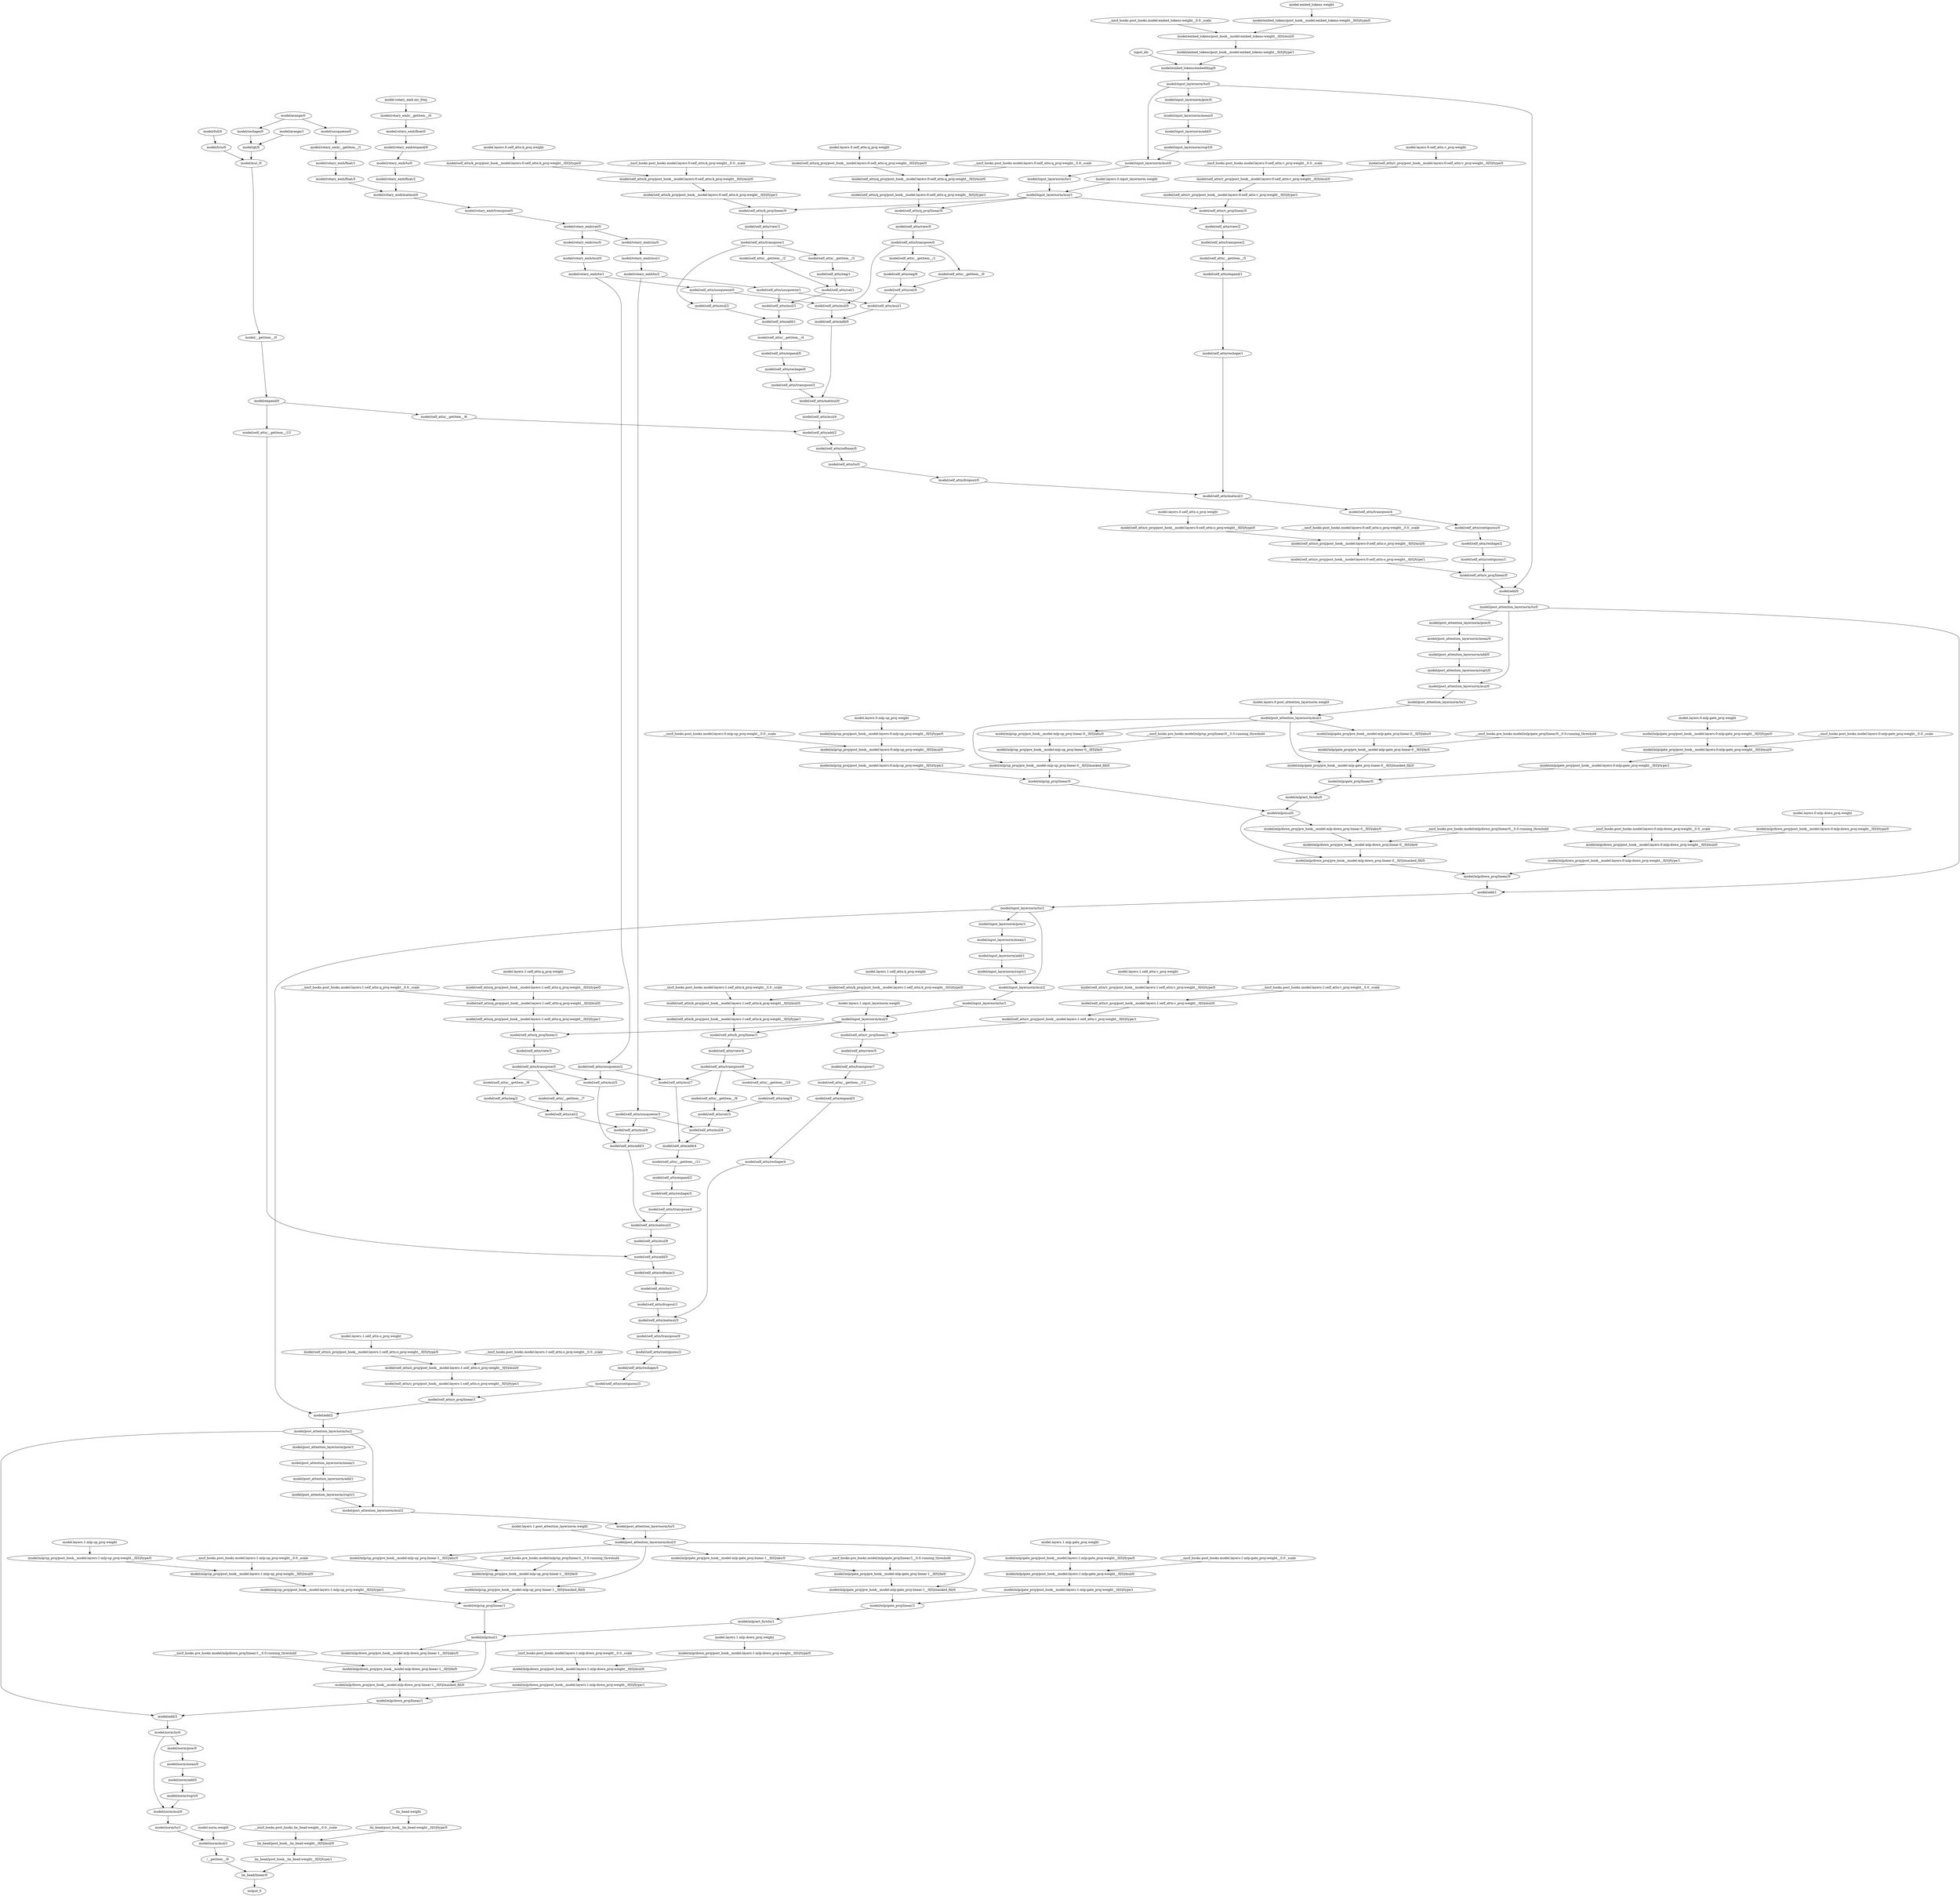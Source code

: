 strict digraph {
input_ids [id=0, type="nncf_model_input", metatype=PTInputNoopMetatype];
"model.embed_tokens.weight" [id=1, type="nncf_model_const", metatype=PTConstNoopMetatype];
"__nncf_hooks.post_hooks.model:embed_tokens:weight__0.0._scale" [id=2, type="nncf_model_const", metatype=PTConstNoopMetatype];
"model/embed_tokens/post_hook__model:embed_tokens:weight__0[0]/type/0" [id=3, type=type, metatype=UnknownMetatype];
"model/embed_tokens/post_hook__model:embed_tokens:weight__0[0]/mul/0" [id=4, type=mul, metatype=PTMulMetatype];
"model/embed_tokens/post_hook__model:embed_tokens:weight__0[0]/type/1" [id=5, type=type, metatype=UnknownMetatype];
"model/embed_tokens/embedding/0" [id=6, type=embedding, metatype=PTEmbeddingMetatype];
"model/arange/0" [id=7, type=arange, metatype=UnknownMetatype];
"model/unsqueeze/0" [id=8, type=unsqueeze, metatype=PTReshapeMetatype];
"model/full/0" [id=9, type=full, metatype=UnknownMetatype];
"model/triu/0" [id=10, type=triu, metatype=UnknownMetatype];
"model/arange/1" [id=11, type=arange, metatype=UnknownMetatype];
"model/reshape/0" [id=12, type=reshape, metatype=PTReshapeMetatype];
"model/gt/0" [id=13, type=gt, metatype=UnknownMetatype];
"model/mul_/0" [id=14, type="mul_", metatype=PTMulMetatype];
"model/__getitem__/0" [id=15, type="__getitem__", metatype=PTGatherMetatype];
"model/expand/0" [id=16, type=expand, metatype=PTExpandMetatype];
"model.rotary_emb.inv_freq" [id=17, type="nncf_model_const", metatype=PTConstNoopMetatype];
"model/rotary_emb/__getitem__/0" [id=18, type="__getitem__", metatype=PTGatherMetatype];
"model/rotary_emb/float/0" [id=19, type=float, metatype=UnknownMetatype];
"model/rotary_emb/expand/0" [id=20, type=expand, metatype=PTExpandMetatype];
"model/rotary_emb/to/0" [id=21, type=to, metatype=PTNoopMetatype];
"model/rotary_emb/__getitem__/1" [id=22, type="__getitem__", metatype=PTGatherMetatype];
"model/rotary_emb/float/1" [id=23, type=float, metatype=UnknownMetatype];
"model/rotary_emb/float/2" [id=24, type=float, metatype=UnknownMetatype];
"model/rotary_emb/float/3" [id=25, type=float, metatype=UnknownMetatype];
"model/rotary_emb/matmul/0" [id=26, type=matmul, metatype=PTMatMulMetatype];
"model/rotary_emb/transpose/0" [id=27, type=transpose, metatype=PTTransposeMetatype];
"model/rotary_emb/cat/0" [id=28, type=cat, metatype=PTCatMetatype];
"model/rotary_emb/cos/0" [id=29, type=cos, metatype=PTCosMetatype];
"model/rotary_emb/mul/0" [id=30, type=mul, metatype=PTMulMetatype];
"model/rotary_emb/sin/0" [id=31, type=sin, metatype=PTSinMetatype];
"model/rotary_emb/mul/1" [id=32, type=mul, metatype=PTMulMetatype];
"model/rotary_emb/to/1" [id=33, type=to, metatype=PTNoopMetatype];
"model/rotary_emb/to/2" [id=34, type=to, metatype=PTNoopMetatype];
"model/input_layernorm/to/0" [id=35, type=to, metatype=PTNoopMetatype];
"model/input_layernorm/pow/0" [id=36, type=pow, metatype=PTPowerMetatype];
"model/input_layernorm/mean/0" [id=37, type=mean, metatype=PTMeanMetatype];
"model/input_layernorm/add/0" [id=38, type=add, metatype=PTAddMetatype];
"model/input_layernorm/rsqrt/0" [id=39, type=rsqrt, metatype=UnknownMetatype];
"model/input_layernorm/mul/0" [id=40, type=mul, metatype=PTMulMetatype];
"model/input_layernorm/to/1" [id=41, type=to, metatype=PTNoopMetatype];
"model.layers.0.input_layernorm.weight" [id=42, type="nncf_model_const", metatype=PTConstNoopMetatype];
"model/input_layernorm/mul/1" [id=43, type=mul, metatype=PTMulMetatype];
"model.layers.0.self_attn.q_proj.weight" [id=44, type="nncf_model_const", metatype=PTConstNoopMetatype];
"__nncf_hooks.post_hooks.model:layers:0:self_attn:q_proj:weight__0.0._scale" [id=45, type="nncf_model_const", metatype=PTConstNoopMetatype];
"model/self_attn/q_proj/post_hook__model:layers:0:self_attn:q_proj:weight__0[0]/type/0" [id=46, type=type, metatype=UnknownMetatype];
"model/self_attn/q_proj/post_hook__model:layers:0:self_attn:q_proj:weight__0[0]/mul/0" [id=47, type=mul, metatype=PTMulMetatype];
"model/self_attn/q_proj/post_hook__model:layers:0:self_attn:q_proj:weight__0[0]/type/1" [id=48, type=type, metatype=UnknownMetatype];
"model/self_attn/q_proj/linear/0" [id=49, type=linear, metatype=PTLinearMetatype];
"model/self_attn/view/0" [id=50, type=view, metatype=PTReshapeMetatype];
"model/self_attn/transpose/0" [id=51, type=transpose, metatype=PTTransposeMetatype];
"model.layers.0.self_attn.k_proj.weight" [id=52, type="nncf_model_const", metatype=PTConstNoopMetatype];
"__nncf_hooks.post_hooks.model:layers:0:self_attn:k_proj:weight__0.0._scale" [id=53, type="nncf_model_const", metatype=PTConstNoopMetatype];
"model/self_attn/k_proj/post_hook__model:layers:0:self_attn:k_proj:weight__0[0]/type/0" [id=54, type=type, metatype=UnknownMetatype];
"model/self_attn/k_proj/post_hook__model:layers:0:self_attn:k_proj:weight__0[0]/mul/0" [id=55, type=mul, metatype=PTMulMetatype];
"model/self_attn/k_proj/post_hook__model:layers:0:self_attn:k_proj:weight__0[0]/type/1" [id=56, type=type, metatype=UnknownMetatype];
"model/self_attn/k_proj/linear/0" [id=57, type=linear, metatype=PTLinearMetatype];
"model/self_attn/view/1" [id=58, type=view, metatype=PTReshapeMetatype];
"model/self_attn/transpose/1" [id=59, type=transpose, metatype=PTTransposeMetatype];
"model.layers.0.self_attn.v_proj.weight" [id=60, type="nncf_model_const", metatype=PTConstNoopMetatype];
"__nncf_hooks.post_hooks.model:layers:0:self_attn:v_proj:weight__0.0._scale" [id=61, type="nncf_model_const", metatype=PTConstNoopMetatype];
"model/self_attn/v_proj/post_hook__model:layers:0:self_attn:v_proj:weight__0[0]/type/0" [id=62, type=type, metatype=UnknownMetatype];
"model/self_attn/v_proj/post_hook__model:layers:0:self_attn:v_proj:weight__0[0]/mul/0" [id=63, type=mul, metatype=PTMulMetatype];
"model/self_attn/v_proj/post_hook__model:layers:0:self_attn:v_proj:weight__0[0]/type/1" [id=64, type=type, metatype=UnknownMetatype];
"model/self_attn/v_proj/linear/0" [id=65, type=linear, metatype=PTLinearMetatype];
"model/self_attn/view/2" [id=66, type=view, metatype=PTReshapeMetatype];
"model/self_attn/transpose/2" [id=67, type=transpose, metatype=PTTransposeMetatype];
"model/self_attn/unsqueeze/0" [id=68, type=unsqueeze, metatype=PTReshapeMetatype];
"model/self_attn/unsqueeze/1" [id=69, type=unsqueeze, metatype=PTReshapeMetatype];
"model/self_attn/mul/0" [id=70, type=mul, metatype=PTMulMetatype];
"model/self_attn/__getitem__/0" [id=71, type="__getitem__", metatype=PTGatherMetatype];
"model/self_attn/__getitem__/1" [id=72, type="__getitem__", metatype=PTGatherMetatype];
"model/self_attn/neg/0" [id=73, type=neg, metatype=PTNegativeMetatype];
"model/self_attn/cat/0" [id=74, type=cat, metatype=PTCatMetatype];
"model/self_attn/mul/1" [id=75, type=mul, metatype=PTMulMetatype];
"model/self_attn/add/0" [id=76, type=add, metatype=PTAddMetatype];
"model/self_attn/mul/2" [id=77, type=mul, metatype=PTMulMetatype];
"model/self_attn/__getitem__/2" [id=78, type="__getitem__", metatype=PTGatherMetatype];
"model/self_attn/__getitem__/3" [id=79, type="__getitem__", metatype=PTGatherMetatype];
"model/self_attn/neg/1" [id=80, type=neg, metatype=PTNegativeMetatype];
"model/self_attn/cat/1" [id=81, type=cat, metatype=PTCatMetatype];
"model/self_attn/mul/3" [id=82, type=mul, metatype=PTMulMetatype];
"model/self_attn/add/1" [id=83, type=add, metatype=PTAddMetatype];
"model/self_attn/__getitem__/4" [id=84, type="__getitem__", metatype=PTGatherMetatype];
"model/self_attn/expand/0" [id=85, type=expand, metatype=PTExpandMetatype];
"model/self_attn/reshape/0" [id=86, type=reshape, metatype=PTReshapeMetatype];
"model/self_attn/__getitem__/5" [id=87, type="__getitem__", metatype=PTGatherMetatype];
"model/self_attn/expand/1" [id=88, type=expand, metatype=PTExpandMetatype];
"model/self_attn/reshape/1" [id=89, type=reshape, metatype=PTReshapeMetatype];
"model/self_attn/transpose/3" [id=90, type=transpose, metatype=PTTransposeMetatype];
"model/self_attn/matmul/0" [id=91, type=matmul, metatype=PTMatMulMetatype];
"model/self_attn/mul/4" [id=92, type=mul, metatype=PTMulMetatype];
"model/self_attn/__getitem__/6" [id=93, type="__getitem__", metatype=PTGatherMetatype];
"model/self_attn/add/2" [id=94, type=add, metatype=PTAddMetatype];
"model/self_attn/softmax/0" [id=95, type=softmax, metatype=PTSoftmaxMetatype];
"model/self_attn/to/0" [id=96, type=to, metatype=PTNoopMetatype];
"model/self_attn/dropout/0" [id=97, type=dropout, metatype=PTDropoutMetatype];
"model/self_attn/matmul/1" [id=98, type=matmul, metatype=PTMatMulMetatype];
"model/self_attn/transpose/4" [id=99, type=transpose, metatype=PTTransposeMetatype];
"model/self_attn/contiguous/0" [id=100, type=contiguous, metatype=PTNoopMetatype];
"model/self_attn/reshape/2" [id=101, type=reshape, metatype=PTReshapeMetatype];
"model/self_attn/contiguous/1" [id=102, type=contiguous, metatype=PTNoopMetatype];
"model.layers.0.self_attn.o_proj.weight" [id=103, type="nncf_model_const", metatype=PTConstNoopMetatype];
"__nncf_hooks.post_hooks.model:layers:0:self_attn:o_proj:weight__0.0._scale" [id=104, type="nncf_model_const", metatype=PTConstNoopMetatype];
"model/self_attn/o_proj/post_hook__model:layers:0:self_attn:o_proj:weight__0[0]/type/0" [id=105, type=type, metatype=UnknownMetatype];
"model/self_attn/o_proj/post_hook__model:layers:0:self_attn:o_proj:weight__0[0]/mul/0" [id=106, type=mul, metatype=PTMulMetatype];
"model/self_attn/o_proj/post_hook__model:layers:0:self_attn:o_proj:weight__0[0]/type/1" [id=107, type=type, metatype=UnknownMetatype];
"model/self_attn/o_proj/linear/0" [id=108, type=linear, metatype=PTLinearMetatype];
"model/add/0" [id=109, type=add, metatype=PTAddMetatype];
"model/post_attention_layernorm/to/0" [id=110, type=to, metatype=PTNoopMetatype];
"model/post_attention_layernorm/pow/0" [id=111, type=pow, metatype=PTPowerMetatype];
"model/post_attention_layernorm/mean/0" [id=112, type=mean, metatype=PTMeanMetatype];
"model/post_attention_layernorm/add/0" [id=113, type=add, metatype=PTAddMetatype];
"model/post_attention_layernorm/rsqrt/0" [id=114, type=rsqrt, metatype=UnknownMetatype];
"model/post_attention_layernorm/mul/0" [id=115, type=mul, metatype=PTMulMetatype];
"model/post_attention_layernorm/to/1" [id=116, type=to, metatype=PTNoopMetatype];
"model.layers.0.post_attention_layernorm.weight" [id=117, type="nncf_model_const", metatype=PTConstNoopMetatype];
"model/post_attention_layernorm/mul/1" [id=118, type=mul, metatype=PTMulMetatype];
"model.layers.0.mlp.gate_proj.weight" [id=119, type="nncf_model_const", metatype=PTConstNoopMetatype];
"__nncf_hooks.post_hooks.model:layers:0:mlp:gate_proj:weight__0.0._scale" [id=120, type="nncf_model_const", metatype=PTConstNoopMetatype];
"model/mlp/gate_proj/post_hook__model:layers:0:mlp:gate_proj:weight__0[0]/type/0" [id=121, type=type, metatype=UnknownMetatype];
"model/mlp/gate_proj/post_hook__model:layers:0:mlp:gate_proj:weight__0[0]/mul/0" [id=122, type=mul, metatype=PTMulMetatype];
"model/mlp/gate_proj/post_hook__model:layers:0:mlp:gate_proj:weight__0[0]/type/1" [id=123, type=type, metatype=UnknownMetatype];
"model/mlp/gate_proj/pre_hook__model-mlp-gate_proj-linear-0__0[0]/abs/0" [id=124, type=abs, metatype=PTAbsMetatype];
"__nncf_hooks.pre_hooks.model/mlp/gate_proj/linear/0__0.0.running_threshold" [id=125, type="nncf_model_const", metatype=PTConstNoopMetatype];
"model/mlp/gate_proj/pre_hook__model-mlp-gate_proj-linear-0__0[0]/le/0" [id=126, type=le, metatype=UnknownMetatype];
"model/mlp/gate_proj/pre_hook__model-mlp-gate_proj-linear-0__0[0]/masked_fill/0" [id=127, type="masked_fill", metatype=PTScatterMetatype];
"model/mlp/gate_proj/linear/0" [id=128, type=linear, metatype=PTLinearMetatype];
"model/mlp/act_fn/silu/0" [id=129, type=silu, metatype=PTSILUMetatype];
"model.layers.0.mlp.up_proj.weight" [id=130, type="nncf_model_const", metatype=PTConstNoopMetatype];
"__nncf_hooks.post_hooks.model:layers:0:mlp:up_proj:weight__0.0._scale" [id=131, type="nncf_model_const", metatype=PTConstNoopMetatype];
"model/mlp/up_proj/post_hook__model:layers:0:mlp:up_proj:weight__0[0]/type/0" [id=132, type=type, metatype=UnknownMetatype];
"model/mlp/up_proj/post_hook__model:layers:0:mlp:up_proj:weight__0[0]/mul/0" [id=133, type=mul, metatype=PTMulMetatype];
"model/mlp/up_proj/post_hook__model:layers:0:mlp:up_proj:weight__0[0]/type/1" [id=134, type=type, metatype=UnknownMetatype];
"model/mlp/up_proj/pre_hook__model-mlp-up_proj-linear-0__0[0]/abs/0" [id=135, type=abs, metatype=PTAbsMetatype];
"__nncf_hooks.pre_hooks.model/mlp/up_proj/linear/0__0.0.running_threshold" [id=136, type="nncf_model_const", metatype=PTConstNoopMetatype];
"model/mlp/up_proj/pre_hook__model-mlp-up_proj-linear-0__0[0]/le/0" [id=137, type=le, metatype=UnknownMetatype];
"model/mlp/up_proj/pre_hook__model-mlp-up_proj-linear-0__0[0]/masked_fill/0" [id=138, type="masked_fill", metatype=PTScatterMetatype];
"model/mlp/up_proj/linear/0" [id=139, type=linear, metatype=PTLinearMetatype];
"model/mlp/mul/0" [id=140, type=mul, metatype=PTMulMetatype];
"model.layers.0.mlp.down_proj.weight" [id=141, type="nncf_model_const", metatype=PTConstNoopMetatype];
"__nncf_hooks.post_hooks.model:layers:0:mlp:down_proj:weight__0.0._scale" [id=142, type="nncf_model_const", metatype=PTConstNoopMetatype];
"model/mlp/down_proj/post_hook__model:layers:0:mlp:down_proj:weight__0[0]/type/0" [id=143, type=type, metatype=UnknownMetatype];
"model/mlp/down_proj/post_hook__model:layers:0:mlp:down_proj:weight__0[0]/mul/0" [id=144, type=mul, metatype=PTMulMetatype];
"model/mlp/down_proj/post_hook__model:layers:0:mlp:down_proj:weight__0[0]/type/1" [id=145, type=type, metatype=UnknownMetatype];
"model/mlp/down_proj/pre_hook__model-mlp-down_proj-linear-0__0[0]/abs/0" [id=146, type=abs, metatype=PTAbsMetatype];
"__nncf_hooks.pre_hooks.model/mlp/down_proj/linear/0__0.0.running_threshold" [id=147, type="nncf_model_const", metatype=PTConstNoopMetatype];
"model/mlp/down_proj/pre_hook__model-mlp-down_proj-linear-0__0[0]/le/0" [id=148, type=le, metatype=UnknownMetatype];
"model/mlp/down_proj/pre_hook__model-mlp-down_proj-linear-0__0[0]/masked_fill/0" [id=149, type="masked_fill", metatype=PTScatterMetatype];
"model/mlp/down_proj/linear/0" [id=150, type=linear, metatype=PTLinearMetatype];
"model/add/1" [id=151, type=add, metatype=PTAddMetatype];
"model/input_layernorm/to/2" [id=152, type=to, metatype=PTNoopMetatype];
"model/input_layernorm/pow/1" [id=153, type=pow, metatype=PTPowerMetatype];
"model/input_layernorm/mean/1" [id=154, type=mean, metatype=PTMeanMetatype];
"model/input_layernorm/add/1" [id=155, type=add, metatype=PTAddMetatype];
"model/input_layernorm/rsqrt/1" [id=156, type=rsqrt, metatype=UnknownMetatype];
"model/input_layernorm/mul/2" [id=157, type=mul, metatype=PTMulMetatype];
"model/input_layernorm/to/3" [id=158, type=to, metatype=PTNoopMetatype];
"model.layers.1.input_layernorm.weight" [id=159, type="nncf_model_const", metatype=PTConstNoopMetatype];
"model/input_layernorm/mul/3" [id=160, type=mul, metatype=PTMulMetatype];
"model.layers.1.self_attn.q_proj.weight" [id=161, type="nncf_model_const", metatype=PTConstNoopMetatype];
"__nncf_hooks.post_hooks.model:layers:1:self_attn:q_proj:weight__0.0._scale" [id=162, type="nncf_model_const", metatype=PTConstNoopMetatype];
"model/self_attn/q_proj/post_hook__model:layers:1:self_attn:q_proj:weight__0[0]/type/0" [id=163, type=type, metatype=UnknownMetatype];
"model/self_attn/q_proj/post_hook__model:layers:1:self_attn:q_proj:weight__0[0]/mul/0" [id=164, type=mul, metatype=PTMulMetatype];
"model/self_attn/q_proj/post_hook__model:layers:1:self_attn:q_proj:weight__0[0]/type/1" [id=165, type=type, metatype=UnknownMetatype];
"model/self_attn/q_proj/linear/1" [id=166, type=linear, metatype=PTLinearMetatype];
"model/self_attn/view/3" [id=167, type=view, metatype=PTReshapeMetatype];
"model/self_attn/transpose/5" [id=168, type=transpose, metatype=PTTransposeMetatype];
"model.layers.1.self_attn.k_proj.weight" [id=169, type="nncf_model_const", metatype=PTConstNoopMetatype];
"__nncf_hooks.post_hooks.model:layers:1:self_attn:k_proj:weight__0.0._scale" [id=170, type="nncf_model_const", metatype=PTConstNoopMetatype];
"model/self_attn/k_proj/post_hook__model:layers:1:self_attn:k_proj:weight__0[0]/type/0" [id=171, type=type, metatype=UnknownMetatype];
"model/self_attn/k_proj/post_hook__model:layers:1:self_attn:k_proj:weight__0[0]/mul/0" [id=172, type=mul, metatype=PTMulMetatype];
"model/self_attn/k_proj/post_hook__model:layers:1:self_attn:k_proj:weight__0[0]/type/1" [id=173, type=type, metatype=UnknownMetatype];
"model/self_attn/k_proj/linear/1" [id=174, type=linear, metatype=PTLinearMetatype];
"model/self_attn/view/4" [id=175, type=view, metatype=PTReshapeMetatype];
"model/self_attn/transpose/6" [id=176, type=transpose, metatype=PTTransposeMetatype];
"model.layers.1.self_attn.v_proj.weight" [id=177, type="nncf_model_const", metatype=PTConstNoopMetatype];
"__nncf_hooks.post_hooks.model:layers:1:self_attn:v_proj:weight__0.0._scale" [id=178, type="nncf_model_const", metatype=PTConstNoopMetatype];
"model/self_attn/v_proj/post_hook__model:layers:1:self_attn:v_proj:weight__0[0]/type/0" [id=179, type=type, metatype=UnknownMetatype];
"model/self_attn/v_proj/post_hook__model:layers:1:self_attn:v_proj:weight__0[0]/mul/0" [id=180, type=mul, metatype=PTMulMetatype];
"model/self_attn/v_proj/post_hook__model:layers:1:self_attn:v_proj:weight__0[0]/type/1" [id=181, type=type, metatype=UnknownMetatype];
"model/self_attn/v_proj/linear/1" [id=182, type=linear, metatype=PTLinearMetatype];
"model/self_attn/view/5" [id=183, type=view, metatype=PTReshapeMetatype];
"model/self_attn/transpose/7" [id=184, type=transpose, metatype=PTTransposeMetatype];
"model/self_attn/unsqueeze/2" [id=185, type=unsqueeze, metatype=PTReshapeMetatype];
"model/self_attn/unsqueeze/3" [id=186, type=unsqueeze, metatype=PTReshapeMetatype];
"model/self_attn/mul/5" [id=187, type=mul, metatype=PTMulMetatype];
"model/self_attn/__getitem__/7" [id=188, type="__getitem__", metatype=PTGatherMetatype];
"model/self_attn/__getitem__/8" [id=189, type="__getitem__", metatype=PTGatherMetatype];
"model/self_attn/neg/2" [id=190, type=neg, metatype=PTNegativeMetatype];
"model/self_attn/cat/2" [id=191, type=cat, metatype=PTCatMetatype];
"model/self_attn/mul/6" [id=192, type=mul, metatype=PTMulMetatype];
"model/self_attn/add/3" [id=193, type=add, metatype=PTAddMetatype];
"model/self_attn/mul/7" [id=194, type=mul, metatype=PTMulMetatype];
"model/self_attn/__getitem__/9" [id=195, type="__getitem__", metatype=PTGatherMetatype];
"model/self_attn/__getitem__/10" [id=196, type="__getitem__", metatype=PTGatherMetatype];
"model/self_attn/neg/3" [id=197, type=neg, metatype=PTNegativeMetatype];
"model/self_attn/cat/3" [id=198, type=cat, metatype=PTCatMetatype];
"model/self_attn/mul/8" [id=199, type=mul, metatype=PTMulMetatype];
"model/self_attn/add/4" [id=200, type=add, metatype=PTAddMetatype];
"model/self_attn/__getitem__/11" [id=201, type="__getitem__", metatype=PTGatherMetatype];
"model/self_attn/expand/2" [id=202, type=expand, metatype=PTExpandMetatype];
"model/self_attn/reshape/3" [id=203, type=reshape, metatype=PTReshapeMetatype];
"model/self_attn/__getitem__/12" [id=204, type="__getitem__", metatype=PTGatherMetatype];
"model/self_attn/expand/3" [id=205, type=expand, metatype=PTExpandMetatype];
"model/self_attn/reshape/4" [id=206, type=reshape, metatype=PTReshapeMetatype];
"model/self_attn/transpose/8" [id=207, type=transpose, metatype=PTTransposeMetatype];
"model/self_attn/matmul/2" [id=208, type=matmul, metatype=PTMatMulMetatype];
"model/self_attn/mul/9" [id=209, type=mul, metatype=PTMulMetatype];
"model/self_attn/__getitem__/13" [id=210, type="__getitem__", metatype=PTGatherMetatype];
"model/self_attn/add/5" [id=211, type=add, metatype=PTAddMetatype];
"model/self_attn/softmax/1" [id=212, type=softmax, metatype=PTSoftmaxMetatype];
"model/self_attn/to/1" [id=213, type=to, metatype=PTNoopMetatype];
"model/self_attn/dropout/1" [id=214, type=dropout, metatype=PTDropoutMetatype];
"model/self_attn/matmul/3" [id=215, type=matmul, metatype=PTMatMulMetatype];
"model/self_attn/transpose/9" [id=216, type=transpose, metatype=PTTransposeMetatype];
"model/self_attn/contiguous/2" [id=217, type=contiguous, metatype=PTNoopMetatype];
"model/self_attn/reshape/5" [id=218, type=reshape, metatype=PTReshapeMetatype];
"model/self_attn/contiguous/3" [id=219, type=contiguous, metatype=PTNoopMetatype];
"model.layers.1.self_attn.o_proj.weight" [id=220, type="nncf_model_const", metatype=PTConstNoopMetatype];
"__nncf_hooks.post_hooks.model:layers:1:self_attn:o_proj:weight__0.0._scale" [id=221, type="nncf_model_const", metatype=PTConstNoopMetatype];
"model/self_attn/o_proj/post_hook__model:layers:1:self_attn:o_proj:weight__0[0]/type/0" [id=222, type=type, metatype=UnknownMetatype];
"model/self_attn/o_proj/post_hook__model:layers:1:self_attn:o_proj:weight__0[0]/mul/0" [id=223, type=mul, metatype=PTMulMetatype];
"model/self_attn/o_proj/post_hook__model:layers:1:self_attn:o_proj:weight__0[0]/type/1" [id=224, type=type, metatype=UnknownMetatype];
"model/self_attn/o_proj/linear/1" [id=225, type=linear, metatype=PTLinearMetatype];
"model/add/2" [id=226, type=add, metatype=PTAddMetatype];
"model/post_attention_layernorm/to/2" [id=227, type=to, metatype=PTNoopMetatype];
"model/post_attention_layernorm/pow/1" [id=228, type=pow, metatype=PTPowerMetatype];
"model/post_attention_layernorm/mean/1" [id=229, type=mean, metatype=PTMeanMetatype];
"model/post_attention_layernorm/add/1" [id=230, type=add, metatype=PTAddMetatype];
"model/post_attention_layernorm/rsqrt/1" [id=231, type=rsqrt, metatype=UnknownMetatype];
"model/post_attention_layernorm/mul/2" [id=232, type=mul, metatype=PTMulMetatype];
"model/post_attention_layernorm/to/3" [id=233, type=to, metatype=PTNoopMetatype];
"model.layers.1.post_attention_layernorm.weight" [id=234, type="nncf_model_const", metatype=PTConstNoopMetatype];
"model/post_attention_layernorm/mul/3" [id=235, type=mul, metatype=PTMulMetatype];
"model.layers.1.mlp.gate_proj.weight" [id=236, type="nncf_model_const", metatype=PTConstNoopMetatype];
"__nncf_hooks.post_hooks.model:layers:1:mlp:gate_proj:weight__0.0._scale" [id=237, type="nncf_model_const", metatype=PTConstNoopMetatype];
"model/mlp/gate_proj/post_hook__model:layers:1:mlp:gate_proj:weight__0[0]/type/0" [id=238, type=type, metatype=UnknownMetatype];
"model/mlp/gate_proj/post_hook__model:layers:1:mlp:gate_proj:weight__0[0]/mul/0" [id=239, type=mul, metatype=PTMulMetatype];
"model/mlp/gate_proj/post_hook__model:layers:1:mlp:gate_proj:weight__0[0]/type/1" [id=240, type=type, metatype=UnknownMetatype];
"model/mlp/gate_proj/pre_hook__model-mlp-gate_proj-linear-1__0[0]/abs/0" [id=241, type=abs, metatype=PTAbsMetatype];
"__nncf_hooks.pre_hooks.model/mlp/gate_proj/linear/1__0.0.running_threshold" [id=242, type="nncf_model_const", metatype=PTConstNoopMetatype];
"model/mlp/gate_proj/pre_hook__model-mlp-gate_proj-linear-1__0[0]/le/0" [id=243, type=le, metatype=UnknownMetatype];
"model/mlp/gate_proj/pre_hook__model-mlp-gate_proj-linear-1__0[0]/masked_fill/0" [id=244, type="masked_fill", metatype=PTScatterMetatype];
"model/mlp/gate_proj/linear/1" [id=245, type=linear, metatype=PTLinearMetatype];
"model/mlp/act_fn/silu/1" [id=246, type=silu, metatype=PTSILUMetatype];
"model.layers.1.mlp.up_proj.weight" [id=247, type="nncf_model_const", metatype=PTConstNoopMetatype];
"__nncf_hooks.post_hooks.model:layers:1:mlp:up_proj:weight__0.0._scale" [id=248, type="nncf_model_const", metatype=PTConstNoopMetatype];
"model/mlp/up_proj/post_hook__model:layers:1:mlp:up_proj:weight__0[0]/type/0" [id=249, type=type, metatype=UnknownMetatype];
"model/mlp/up_proj/post_hook__model:layers:1:mlp:up_proj:weight__0[0]/mul/0" [id=250, type=mul, metatype=PTMulMetatype];
"model/mlp/up_proj/post_hook__model:layers:1:mlp:up_proj:weight__0[0]/type/1" [id=251, type=type, metatype=UnknownMetatype];
"model/mlp/up_proj/pre_hook__model-mlp-up_proj-linear-1__0[0]/abs/0" [id=252, type=abs, metatype=PTAbsMetatype];
"__nncf_hooks.pre_hooks.model/mlp/up_proj/linear/1__0.0.running_threshold" [id=253, type="nncf_model_const", metatype=PTConstNoopMetatype];
"model/mlp/up_proj/pre_hook__model-mlp-up_proj-linear-1__0[0]/le/0" [id=254, type=le, metatype=UnknownMetatype];
"model/mlp/up_proj/pre_hook__model-mlp-up_proj-linear-1__0[0]/masked_fill/0" [id=255, type="masked_fill", metatype=PTScatterMetatype];
"model/mlp/up_proj/linear/1" [id=256, type=linear, metatype=PTLinearMetatype];
"model/mlp/mul/1" [id=257, type=mul, metatype=PTMulMetatype];
"model.layers.1.mlp.down_proj.weight" [id=258, type="nncf_model_const", metatype=PTConstNoopMetatype];
"__nncf_hooks.post_hooks.model:layers:1:mlp:down_proj:weight__0.0._scale" [id=259, type="nncf_model_const", metatype=PTConstNoopMetatype];
"model/mlp/down_proj/post_hook__model:layers:1:mlp:down_proj:weight__0[0]/type/0" [id=260, type=type, metatype=UnknownMetatype];
"model/mlp/down_proj/post_hook__model:layers:1:mlp:down_proj:weight__0[0]/mul/0" [id=261, type=mul, metatype=PTMulMetatype];
"model/mlp/down_proj/post_hook__model:layers:1:mlp:down_proj:weight__0[0]/type/1" [id=262, type=type, metatype=UnknownMetatype];
"model/mlp/down_proj/pre_hook__model-mlp-down_proj-linear-1__0[0]/abs/0" [id=263, type=abs, metatype=PTAbsMetatype];
"__nncf_hooks.pre_hooks.model/mlp/down_proj/linear/1__0.0.running_threshold" [id=264, type="nncf_model_const", metatype=PTConstNoopMetatype];
"model/mlp/down_proj/pre_hook__model-mlp-down_proj-linear-1__0[0]/le/0" [id=265, type=le, metatype=UnknownMetatype];
"model/mlp/down_proj/pre_hook__model-mlp-down_proj-linear-1__0[0]/masked_fill/0" [id=266, type="masked_fill", metatype=PTScatterMetatype];
"model/mlp/down_proj/linear/1" [id=267, type=linear, metatype=PTLinearMetatype];
"model/add/3" [id=268, type=add, metatype=PTAddMetatype];
"model/norm/to/0" [id=269, type=to, metatype=PTNoopMetatype];
"model/norm/pow/0" [id=270, type=pow, metatype=PTPowerMetatype];
"model/norm/mean/0" [id=271, type=mean, metatype=PTMeanMetatype];
"model/norm/add/0" [id=272, type=add, metatype=PTAddMetatype];
"model/norm/rsqrt/0" [id=273, type=rsqrt, metatype=UnknownMetatype];
"model/norm/mul/0" [id=274, type=mul, metatype=PTMulMetatype];
"model/norm/to/1" [id=275, type=to, metatype=PTNoopMetatype];
"model.norm.weight" [id=276, type="nncf_model_const", metatype=PTConstNoopMetatype];
"model/norm/mul/1" [id=277, type=mul, metatype=PTMulMetatype];
"/__getitem__/0" [id=278, type="__getitem__", metatype=PTGatherMetatype];
"lm_head.weight" [id=279, type="nncf_model_const", metatype=PTConstNoopMetatype];
"__nncf_hooks.post_hooks.lm_head:weight__0.0._scale" [id=280, type="nncf_model_const", metatype=PTConstNoopMetatype];
"lm_head/post_hook__lm_head:weight__0[0]/type/0" [id=281, type=type, metatype=UnknownMetatype];
"lm_head/post_hook__lm_head:weight__0[0]/mul/0" [id=282, type=mul, metatype=PTMulMetatype];
"lm_head/post_hook__lm_head:weight__0[0]/type/1" [id=283, type=type, metatype=UnknownMetatype];
"lm_head/linear/0" [id=284, type=linear, metatype=PTLinearMetatype];
output_0 [id=285, type="nncf_model_output", metatype=PTOutputNoopMetatype];
input_ids -> "model/embed_tokens/embedding/0" [dtype=int, shape="(2, 8)", out_port_id=0, in_port_id=0];
"model.embed_tokens.weight" -> "model/embed_tokens/post_hook__model:embed_tokens:weight__0[0]/type/0" [dtype=int, shape="(32, 8)", out_port_id=0, in_port_id=0];
"__nncf_hooks.post_hooks.model:embed_tokens:weight__0.0._scale" -> "model/embed_tokens/post_hook__model:embed_tokens:weight__0[0]/mul/0" [dtype=float, shape="(32, 1)", out_port_id=0, in_port_id=1];
"model/embed_tokens/post_hook__model:embed_tokens:weight__0[0]/type/0" -> "model/embed_tokens/post_hook__model:embed_tokens:weight__0[0]/mul/0" [dtype=float, shape="(32, 8)", out_port_id=0, in_port_id=0];
"model/embed_tokens/post_hook__model:embed_tokens:weight__0[0]/mul/0" -> "model/embed_tokens/post_hook__model:embed_tokens:weight__0[0]/type/1" [dtype=float, shape="(32, 8)", out_port_id=0, in_port_id=0];
"model/embed_tokens/post_hook__model:embed_tokens:weight__0[0]/type/1" -> "model/embed_tokens/embedding/0" [dtype=float, shape="(32, 8)", out_port_id=0, in_port_id=1];
"model/embed_tokens/embedding/0" -> "model/input_layernorm/to/0" [dtype=float, shape="(2, 8, 8)", out_port_id=0, in_port_id=0];
"model/arange/0" -> "model/unsqueeze/0" [dtype=int, shape="(8,)", out_port_id=0, in_port_id=0];
"model/arange/0" -> "model/reshape/0" [dtype=int, shape="(8,)", out_port_id=0, in_port_id=0];
"model/unsqueeze/0" -> "model/rotary_emb/__getitem__/1" [dtype=int, shape="(1, 8)", out_port_id=0, in_port_id=0];
"model/full/0" -> "model/triu/0" [dtype=float, shape="(8, 9)", out_port_id=0, in_port_id=0];
"model/triu/0" -> "model/mul_/0" [dtype=float, shape="(8, 9)", out_port_id=0, in_port_id=0];
"model/arange/1" -> "model/gt/0" [dtype=int, shape="(9,)", out_port_id=0, in_port_id=0];
"model/reshape/0" -> "model/gt/0" [dtype=int, shape="(8, 1)", out_port_id=0, in_port_id=1];
"model/gt/0" -> "model/mul_/0" [dtype=int, shape="(8, 9)", out_port_id=0, in_port_id=1];
"model/mul_/0" -> "model/__getitem__/0" [dtype=float, shape="(8, 9)", out_port_id=0, in_port_id=0];
"model/__getitem__/0" -> "model/expand/0" [dtype=float, shape="(1, 1, 8, 9)", out_port_id=0, in_port_id=0];
"model/expand/0" -> "model/self_attn/__getitem__/6" [dtype=float, shape="(2, 1, 8, 9)", out_port_id=0, in_port_id=0];
"model/expand/0" -> "model/self_attn/__getitem__/13" [dtype=float, shape="(2, 1, 8, 9)", out_port_id=0, in_port_id=0];
"model.rotary_emb.inv_freq" -> "model/rotary_emb/__getitem__/0" [dtype=float, shape="(2,)", out_port_id=0, in_port_id=0];
"model/rotary_emb/__getitem__/0" -> "model/rotary_emb/float/0" [dtype=float, shape="(1, 2, 1)", out_port_id=0, in_port_id=0];
"model/rotary_emb/float/0" -> "model/rotary_emb/expand/0" [dtype=float, shape="(1, 2, 1)", out_port_id=0, in_port_id=0];
"model/rotary_emb/expand/0" -> "model/rotary_emb/to/0" [dtype=float, shape="(1, 2, 1)", out_port_id=0, in_port_id=0];
"model/rotary_emb/to/0" -> "model/rotary_emb/float/2" [dtype=float, shape="(1, 2, 1)", out_port_id=0, in_port_id=0];
"model/rotary_emb/__getitem__/1" -> "model/rotary_emb/float/1" [dtype=int, shape="(1, 1, 8)", out_port_id=0, in_port_id=0];
"model/rotary_emb/float/1" -> "model/rotary_emb/float/3" [dtype=float, shape="(1, 1, 8)", out_port_id=0, in_port_id=0];
"model/rotary_emb/float/2" -> "model/rotary_emb/matmul/0" [dtype=float, shape="(1, 2, 1)", out_port_id=0, in_port_id=0];
"model/rotary_emb/float/3" -> "model/rotary_emb/matmul/0" [dtype=float, shape="(1, 1, 8)", out_port_id=0, in_port_id=1];
"model/rotary_emb/matmul/0" -> "model/rotary_emb/transpose/0" [dtype=float, shape="(1, 2, 8)", out_port_id=0, in_port_id=0];
"model/rotary_emb/transpose/0" -> "model/rotary_emb/cat/0" [dtype=float, shape="(1, 8, 2)", out_port_id=0, in_port_id=0, parallel_input_port_ids="[1]"];
"model/rotary_emb/cat/0" -> "model/rotary_emb/cos/0" [dtype=float, shape="(1, 8, 4)", out_port_id=0, in_port_id=0];
"model/rotary_emb/cat/0" -> "model/rotary_emb/sin/0" [dtype=float, shape="(1, 8, 4)", out_port_id=0, in_port_id=0];
"model/rotary_emb/cos/0" -> "model/rotary_emb/mul/0" [dtype=float, shape="(1, 8, 4)", out_port_id=0, in_port_id=0];
"model/rotary_emb/mul/0" -> "model/rotary_emb/to/1" [dtype=float, shape="(1, 8, 4)", out_port_id=0, in_port_id=0];
"model/rotary_emb/sin/0" -> "model/rotary_emb/mul/1" [dtype=float, shape="(1, 8, 4)", out_port_id=0, in_port_id=0];
"model/rotary_emb/mul/1" -> "model/rotary_emb/to/2" [dtype=float, shape="(1, 8, 4)", out_port_id=0, in_port_id=0];
"model/rotary_emb/to/1" -> "model/self_attn/unsqueeze/0" [dtype=float, shape="(1, 8, 4)", out_port_id=0, in_port_id=0];
"model/rotary_emb/to/1" -> "model/self_attn/unsqueeze/2" [dtype=float, shape="(1, 8, 4)", out_port_id=0, in_port_id=0];
"model/rotary_emb/to/2" -> "model/self_attn/unsqueeze/1" [dtype=float, shape="(1, 8, 4)", out_port_id=0, in_port_id=0];
"model/rotary_emb/to/2" -> "model/self_attn/unsqueeze/3" [dtype=float, shape="(1, 8, 4)", out_port_id=0, in_port_id=0];
"model/input_layernorm/to/0" -> "model/input_layernorm/pow/0" [dtype=float, shape="(2, 8, 8)", out_port_id=0, in_port_id=0];
"model/input_layernorm/to/0" -> "model/input_layernorm/mul/0" [dtype=float, shape="(2, 8, 8)", out_port_id=0, in_port_id=0];
"model/input_layernorm/to/0" -> "model/add/0" [dtype=float, shape="(2, 8, 8)", out_port_id=0, in_port_id=0];
"model/input_layernorm/pow/0" -> "model/input_layernorm/mean/0" [dtype=float, shape="(2, 8, 8)", out_port_id=0, in_port_id=0];
"model/input_layernorm/mean/0" -> "model/input_layernorm/add/0" [dtype=float, shape="(2, 8, 1)", out_port_id=0, in_port_id=0];
"model/input_layernorm/add/0" -> "model/input_layernorm/rsqrt/0" [dtype=float, shape="(2, 8, 1)", out_port_id=0, in_port_id=0];
"model/input_layernorm/rsqrt/0" -> "model/input_layernorm/mul/0" [dtype=float, shape="(2, 8, 1)", out_port_id=0, in_port_id=1];
"model/input_layernorm/mul/0" -> "model/input_layernorm/to/1" [dtype=float, shape="(2, 8, 8)", out_port_id=0, in_port_id=0];
"model/input_layernorm/to/1" -> "model/input_layernorm/mul/1" [dtype=float, shape="(2, 8, 8)", out_port_id=0, in_port_id=1];
"model.layers.0.input_layernorm.weight" -> "model/input_layernorm/mul/1" [dtype=float, shape="(8,)", out_port_id=0, in_port_id=0];
"model/input_layernorm/mul/1" -> "model/self_attn/q_proj/linear/0" [dtype=float, shape="(2, 8, 8)", out_port_id=0, in_port_id=0];
"model/input_layernorm/mul/1" -> "model/self_attn/k_proj/linear/0" [dtype=float, shape="(2, 8, 8)", out_port_id=0, in_port_id=0];
"model/input_layernorm/mul/1" -> "model/self_attn/v_proj/linear/0" [dtype=float, shape="(2, 8, 8)", out_port_id=0, in_port_id=0];
"model.layers.0.self_attn.q_proj.weight" -> "model/self_attn/q_proj/post_hook__model:layers:0:self_attn:q_proj:weight__0[0]/type/0" [dtype=int, shape="(8, 8)", out_port_id=0, in_port_id=0];
"__nncf_hooks.post_hooks.model:layers:0:self_attn:q_proj:weight__0.0._scale" -> "model/self_attn/q_proj/post_hook__model:layers:0:self_attn:q_proj:weight__0[0]/mul/0" [dtype=float, shape="(8, 1)", out_port_id=0, in_port_id=1];
"model/self_attn/q_proj/post_hook__model:layers:0:self_attn:q_proj:weight__0[0]/type/0" -> "model/self_attn/q_proj/post_hook__model:layers:0:self_attn:q_proj:weight__0[0]/mul/0" [dtype=float, shape="(8, 8)", out_port_id=0, in_port_id=0];
"model/self_attn/q_proj/post_hook__model:layers:0:self_attn:q_proj:weight__0[0]/mul/0" -> "model/self_attn/q_proj/post_hook__model:layers:0:self_attn:q_proj:weight__0[0]/type/1" [dtype=float, shape="(8, 8)", out_port_id=0, in_port_id=0];
"model/self_attn/q_proj/post_hook__model:layers:0:self_attn:q_proj:weight__0[0]/type/1" -> "model/self_attn/q_proj/linear/0" [dtype=float, shape="(8, 8)", out_port_id=0, in_port_id=1];
"model/self_attn/q_proj/linear/0" -> "model/self_attn/view/0" [dtype=float, shape="(2, 8, 8)", out_port_id=0, in_port_id=0];
"model/self_attn/view/0" -> "model/self_attn/transpose/0" [dtype=float, shape="(2, 8, 2, 4)", out_port_id=0, in_port_id=0];
"model/self_attn/transpose/0" -> "model/self_attn/mul/0" [dtype=float, shape="(2, 2, 8, 4)", out_port_id=0, in_port_id=0];
"model/self_attn/transpose/0" -> "model/self_attn/__getitem__/0" [dtype=float, shape="(2, 2, 8, 4)", out_port_id=0, in_port_id=0];
"model/self_attn/transpose/0" -> "model/self_attn/__getitem__/1" [dtype=float, shape="(2, 2, 8, 4)", out_port_id=0, in_port_id=0];
"model.layers.0.self_attn.k_proj.weight" -> "model/self_attn/k_proj/post_hook__model:layers:0:self_attn:k_proj:weight__0[0]/type/0" [dtype=int, shape="(4, 8)", out_port_id=0, in_port_id=0];
"__nncf_hooks.post_hooks.model:layers:0:self_attn:k_proj:weight__0.0._scale" -> "model/self_attn/k_proj/post_hook__model:layers:0:self_attn:k_proj:weight__0[0]/mul/0" [dtype=float, shape="(4, 1)", out_port_id=0, in_port_id=1];
"model/self_attn/k_proj/post_hook__model:layers:0:self_attn:k_proj:weight__0[0]/type/0" -> "model/self_attn/k_proj/post_hook__model:layers:0:self_attn:k_proj:weight__0[0]/mul/0" [dtype=float, shape="(4, 8)", out_port_id=0, in_port_id=0];
"model/self_attn/k_proj/post_hook__model:layers:0:self_attn:k_proj:weight__0[0]/mul/0" -> "model/self_attn/k_proj/post_hook__model:layers:0:self_attn:k_proj:weight__0[0]/type/1" [dtype=float, shape="(4, 8)", out_port_id=0, in_port_id=0];
"model/self_attn/k_proj/post_hook__model:layers:0:self_attn:k_proj:weight__0[0]/type/1" -> "model/self_attn/k_proj/linear/0" [dtype=float, shape="(4, 8)", out_port_id=0, in_port_id=1];
"model/self_attn/k_proj/linear/0" -> "model/self_attn/view/1" [dtype=float, shape="(2, 8, 4)", out_port_id=0, in_port_id=0];
"model/self_attn/view/1" -> "model/self_attn/transpose/1" [dtype=float, shape="(2, 8, 1, 4)", out_port_id=0, in_port_id=0];
"model/self_attn/transpose/1" -> "model/self_attn/mul/2" [dtype=float, shape="(2, 1, 8, 4)", out_port_id=0, in_port_id=0];
"model/self_attn/transpose/1" -> "model/self_attn/__getitem__/2" [dtype=float, shape="(2, 1, 8, 4)", out_port_id=0, in_port_id=0];
"model/self_attn/transpose/1" -> "model/self_attn/__getitem__/3" [dtype=float, shape="(2, 1, 8, 4)", out_port_id=0, in_port_id=0];
"model.layers.0.self_attn.v_proj.weight" -> "model/self_attn/v_proj/post_hook__model:layers:0:self_attn:v_proj:weight__0[0]/type/0" [dtype=int, shape="(4, 8)", out_port_id=0, in_port_id=0];
"__nncf_hooks.post_hooks.model:layers:0:self_attn:v_proj:weight__0.0._scale" -> "model/self_attn/v_proj/post_hook__model:layers:0:self_attn:v_proj:weight__0[0]/mul/0" [dtype=float, shape="(4, 1)", out_port_id=0, in_port_id=1];
"model/self_attn/v_proj/post_hook__model:layers:0:self_attn:v_proj:weight__0[0]/type/0" -> "model/self_attn/v_proj/post_hook__model:layers:0:self_attn:v_proj:weight__0[0]/mul/0" [dtype=float, shape="(4, 8)", out_port_id=0, in_port_id=0];
"model/self_attn/v_proj/post_hook__model:layers:0:self_attn:v_proj:weight__0[0]/mul/0" -> "model/self_attn/v_proj/post_hook__model:layers:0:self_attn:v_proj:weight__0[0]/type/1" [dtype=float, shape="(4, 8)", out_port_id=0, in_port_id=0];
"model/self_attn/v_proj/post_hook__model:layers:0:self_attn:v_proj:weight__0[0]/type/1" -> "model/self_attn/v_proj/linear/0" [dtype=float, shape="(4, 8)", out_port_id=0, in_port_id=1];
"model/self_attn/v_proj/linear/0" -> "model/self_attn/view/2" [dtype=float, shape="(2, 8, 4)", out_port_id=0, in_port_id=0];
"model/self_attn/view/2" -> "model/self_attn/transpose/2" [dtype=float, shape="(2, 8, 1, 4)", out_port_id=0, in_port_id=0];
"model/self_attn/transpose/2" -> "model/self_attn/__getitem__/5" [dtype=float, shape="(2, 1, 8, 4)", out_port_id=0, in_port_id=0];
"model/self_attn/unsqueeze/0" -> "model/self_attn/mul/0" [dtype=float, shape="(1, 1, 8, 4)", out_port_id=0, in_port_id=1];
"model/self_attn/unsqueeze/0" -> "model/self_attn/mul/2" [dtype=float, shape="(1, 1, 8, 4)", out_port_id=0, in_port_id=1];
"model/self_attn/unsqueeze/1" -> "model/self_attn/mul/1" [dtype=float, shape="(1, 1, 8, 4)", out_port_id=0, in_port_id=1];
"model/self_attn/unsqueeze/1" -> "model/self_attn/mul/3" [dtype=float, shape="(1, 1, 8, 4)", out_port_id=0, in_port_id=1];
"model/self_attn/mul/0" -> "model/self_attn/add/0" [dtype=float, shape="(2, 2, 8, 4)", out_port_id=0, in_port_id=0];
"model/self_attn/__getitem__/0" -> "model/self_attn/cat/0" [dtype=float, shape="(2, 2, 8, 2)", out_port_id=0, in_port_id=1];
"model/self_attn/__getitem__/1" -> "model/self_attn/neg/0" [dtype=float, shape="(2, 2, 8, 2)", out_port_id=0, in_port_id=0];
"model/self_attn/neg/0" -> "model/self_attn/cat/0" [dtype=float, shape="(2, 2, 8, 2)", out_port_id=0, in_port_id=0];
"model/self_attn/cat/0" -> "model/self_attn/mul/1" [dtype=float, shape="(2, 2, 8, 4)", out_port_id=0, in_port_id=0];
"model/self_attn/mul/1" -> "model/self_attn/add/0" [dtype=float, shape="(2, 2, 8, 4)", out_port_id=0, in_port_id=1];
"model/self_attn/add/0" -> "model/self_attn/matmul/0" [dtype=float, shape="(2, 2, 8, 4)", out_port_id=0, in_port_id=0];
"model/self_attn/mul/2" -> "model/self_attn/add/1" [dtype=float, shape="(2, 1, 8, 4)", out_port_id=0, in_port_id=0];
"model/self_attn/__getitem__/2" -> "model/self_attn/cat/1" [dtype=float, shape="(2, 1, 8, 2)", out_port_id=0, in_port_id=1];
"model/self_attn/__getitem__/3" -> "model/self_attn/neg/1" [dtype=float, shape="(2, 1, 8, 2)", out_port_id=0, in_port_id=0];
"model/self_attn/neg/1" -> "model/self_attn/cat/1" [dtype=float, shape="(2, 1, 8, 2)", out_port_id=0, in_port_id=0];
"model/self_attn/cat/1" -> "model/self_attn/mul/3" [dtype=float, shape="(2, 1, 8, 4)", out_port_id=0, in_port_id=0];
"model/self_attn/mul/3" -> "model/self_attn/add/1" [dtype=float, shape="(2, 1, 8, 4)", out_port_id=0, in_port_id=1];
"model/self_attn/add/1" -> "model/self_attn/__getitem__/4" [dtype=float, shape="(2, 1, 8, 4)", out_port_id=0, in_port_id=0];
"model/self_attn/__getitem__/4" -> "model/self_attn/expand/0" [dtype=float, shape="(2, 1, 1, 8, 4)", out_port_id=0, in_port_id=0];
"model/self_attn/expand/0" -> "model/self_attn/reshape/0" [dtype=float, shape="(2, 1, 2, 8, 4)", out_port_id=0, in_port_id=0];
"model/self_attn/reshape/0" -> "model/self_attn/transpose/3" [dtype=float, shape="(2, 2, 8, 4)", out_port_id=0, in_port_id=0];
"model/self_attn/__getitem__/5" -> "model/self_attn/expand/1" [dtype=float, shape="(2, 1, 1, 8, 4)", out_port_id=0, in_port_id=0];
"model/self_attn/expand/1" -> "model/self_attn/reshape/1" [dtype=float, shape="(2, 1, 2, 8, 4)", out_port_id=0, in_port_id=0];
"model/self_attn/reshape/1" -> "model/self_attn/matmul/1" [dtype=float, shape="(2, 2, 8, 4)", out_port_id=0, in_port_id=1];
"model/self_attn/transpose/3" -> "model/self_attn/matmul/0" [dtype=float, shape="(2, 2, 4, 8)", out_port_id=0, in_port_id=1];
"model/self_attn/matmul/0" -> "model/self_attn/mul/4" [dtype=float, shape="(2, 2, 8, 8)", out_port_id=0, in_port_id=0];
"model/self_attn/mul/4" -> "model/self_attn/add/2" [dtype=float, shape="(2, 2, 8, 8)", out_port_id=0, in_port_id=0];
"model/self_attn/__getitem__/6" -> "model/self_attn/add/2" [dtype=float, shape="(2, 1, 8, 8)", out_port_id=0, in_port_id=1];
"model/self_attn/add/2" -> "model/self_attn/softmax/0" [dtype=float, shape="(2, 2, 8, 8)", out_port_id=0, in_port_id=0];
"model/self_attn/softmax/0" -> "model/self_attn/to/0" [dtype=float, shape="(2, 2, 8, 8)", out_port_id=0, in_port_id=0];
"model/self_attn/to/0" -> "model/self_attn/dropout/0" [dtype=float, shape="(2, 2, 8, 8)", out_port_id=0, in_port_id=0];
"model/self_attn/dropout/0" -> "model/self_attn/matmul/1" [dtype=float, shape="(2, 2, 8, 8)", out_port_id=0, in_port_id=0];
"model/self_attn/matmul/1" -> "model/self_attn/transpose/4" [dtype=float, shape="(2, 2, 8, 4)", out_port_id=0, in_port_id=0];
"model/self_attn/transpose/4" -> "model/self_attn/contiguous/0" [dtype=float, shape="(2, 8, 2, 4)", out_port_id=0, in_port_id=0];
"model/self_attn/contiguous/0" -> "model/self_attn/reshape/2" [dtype=float, shape="(2, 8, 2, 4)", out_port_id=0, in_port_id=0];
"model/self_attn/reshape/2" -> "model/self_attn/contiguous/1" [dtype=float, shape="(2, 8, 8)", out_port_id=0, in_port_id=0];
"model/self_attn/contiguous/1" -> "model/self_attn/o_proj/linear/0" [dtype=float, shape="(2, 8, 8)", out_port_id=0, in_port_id=0];
"model.layers.0.self_attn.o_proj.weight" -> "model/self_attn/o_proj/post_hook__model:layers:0:self_attn:o_proj:weight__0[0]/type/0" [dtype=int, shape="(8, 8)", out_port_id=0, in_port_id=0];
"__nncf_hooks.post_hooks.model:layers:0:self_attn:o_proj:weight__0.0._scale" -> "model/self_attn/o_proj/post_hook__model:layers:0:self_attn:o_proj:weight__0[0]/mul/0" [dtype=float, shape="(8, 1)", out_port_id=0, in_port_id=1];
"model/self_attn/o_proj/post_hook__model:layers:0:self_attn:o_proj:weight__0[0]/type/0" -> "model/self_attn/o_proj/post_hook__model:layers:0:self_attn:o_proj:weight__0[0]/mul/0" [dtype=float, shape="(8, 8)", out_port_id=0, in_port_id=0];
"model/self_attn/o_proj/post_hook__model:layers:0:self_attn:o_proj:weight__0[0]/mul/0" -> "model/self_attn/o_proj/post_hook__model:layers:0:self_attn:o_proj:weight__0[0]/type/1" [dtype=float, shape="(8, 8)", out_port_id=0, in_port_id=0];
"model/self_attn/o_proj/post_hook__model:layers:0:self_attn:o_proj:weight__0[0]/type/1" -> "model/self_attn/o_proj/linear/0" [dtype=float, shape="(8, 8)", out_port_id=0, in_port_id=1];
"model/self_attn/o_proj/linear/0" -> "model/add/0" [dtype=float, shape="(2, 8, 8)", out_port_id=0, in_port_id=1];
"model/add/0" -> "model/post_attention_layernorm/to/0" [dtype=float, shape="(2, 8, 8)", out_port_id=0, in_port_id=0];
"model/post_attention_layernorm/to/0" -> "model/post_attention_layernorm/pow/0" [dtype=float, shape="(2, 8, 8)", out_port_id=0, in_port_id=0];
"model/post_attention_layernorm/to/0" -> "model/post_attention_layernorm/mul/0" [dtype=float, shape="(2, 8, 8)", out_port_id=0, in_port_id=0];
"model/post_attention_layernorm/to/0" -> "model/add/1" [dtype=float, shape="(2, 8, 8)", out_port_id=0, in_port_id=0];
"model/post_attention_layernorm/pow/0" -> "model/post_attention_layernorm/mean/0" [dtype=float, shape="(2, 8, 8)", out_port_id=0, in_port_id=0];
"model/post_attention_layernorm/mean/0" -> "model/post_attention_layernorm/add/0" [dtype=float, shape="(2, 8, 1)", out_port_id=0, in_port_id=0];
"model/post_attention_layernorm/add/0" -> "model/post_attention_layernorm/rsqrt/0" [dtype=float, shape="(2, 8, 1)", out_port_id=0, in_port_id=0];
"model/post_attention_layernorm/rsqrt/0" -> "model/post_attention_layernorm/mul/0" [dtype=float, shape="(2, 8, 1)", out_port_id=0, in_port_id=1];
"model/post_attention_layernorm/mul/0" -> "model/post_attention_layernorm/to/1" [dtype=float, shape="(2, 8, 8)", out_port_id=0, in_port_id=0];
"model/post_attention_layernorm/to/1" -> "model/post_attention_layernorm/mul/1" [dtype=float, shape="(2, 8, 8)", out_port_id=0, in_port_id=1];
"model.layers.0.post_attention_layernorm.weight" -> "model/post_attention_layernorm/mul/1" [dtype=float, shape="(8,)", out_port_id=0, in_port_id=0];
"model/post_attention_layernorm/mul/1" -> "model/mlp/gate_proj/pre_hook__model-mlp-gate_proj-linear-0__0[0]/abs/0" [dtype=float, shape="(2, 8, 8)", out_port_id=0, in_port_id=0];
"model/post_attention_layernorm/mul/1" -> "model/mlp/gate_proj/pre_hook__model-mlp-gate_proj-linear-0__0[0]/masked_fill/0" [dtype=float, shape="(2, 8, 8)", out_port_id=0, in_port_id=0];
"model/post_attention_layernorm/mul/1" -> "model/mlp/up_proj/pre_hook__model-mlp-up_proj-linear-0__0[0]/abs/0" [dtype=float, shape="(2, 8, 8)", out_port_id=0, in_port_id=0];
"model/post_attention_layernorm/mul/1" -> "model/mlp/up_proj/pre_hook__model-mlp-up_proj-linear-0__0[0]/masked_fill/0" [dtype=float, shape="(2, 8, 8)", out_port_id=0, in_port_id=0];
"model.layers.0.mlp.gate_proj.weight" -> "model/mlp/gate_proj/post_hook__model:layers:0:mlp:gate_proj:weight__0[0]/type/0" [dtype=int, shape="(14, 8)", out_port_id=0, in_port_id=0];
"__nncf_hooks.post_hooks.model:layers:0:mlp:gate_proj:weight__0.0._scale" -> "model/mlp/gate_proj/post_hook__model:layers:0:mlp:gate_proj:weight__0[0]/mul/0" [dtype=float, shape="(14, 1)", out_port_id=0, in_port_id=1];
"model/mlp/gate_proj/post_hook__model:layers:0:mlp:gate_proj:weight__0[0]/type/0" -> "model/mlp/gate_proj/post_hook__model:layers:0:mlp:gate_proj:weight__0[0]/mul/0" [dtype=float, shape="(14, 8)", out_port_id=0, in_port_id=0];
"model/mlp/gate_proj/post_hook__model:layers:0:mlp:gate_proj:weight__0[0]/mul/0" -> "model/mlp/gate_proj/post_hook__model:layers:0:mlp:gate_proj:weight__0[0]/type/1" [dtype=float, shape="(14, 8)", out_port_id=0, in_port_id=0];
"model/mlp/gate_proj/post_hook__model:layers:0:mlp:gate_proj:weight__0[0]/type/1" -> "model/mlp/gate_proj/linear/0" [dtype=float, shape="(14, 8)", out_port_id=0, in_port_id=1];
"model/mlp/gate_proj/pre_hook__model-mlp-gate_proj-linear-0__0[0]/abs/0" -> "model/mlp/gate_proj/pre_hook__model-mlp-gate_proj-linear-0__0[0]/le/0" [dtype=float, shape="(2, 8, 8)", out_port_id=0, in_port_id=0];
"__nncf_hooks.pre_hooks.model/mlp/gate_proj/linear/0__0.0.running_threshold" -> "model/mlp/gate_proj/pre_hook__model-mlp-gate_proj-linear-0__0[0]/le/0" [dtype=float, shape="()", out_port_id=0, in_port_id=1];
"model/mlp/gate_proj/pre_hook__model-mlp-gate_proj-linear-0__0[0]/le/0" -> "model/mlp/gate_proj/pre_hook__model-mlp-gate_proj-linear-0__0[0]/masked_fill/0" [dtype=int, shape="(2, 8, 8)", out_port_id=0, in_port_id=1];
"model/mlp/gate_proj/pre_hook__model-mlp-gate_proj-linear-0__0[0]/masked_fill/0" -> "model/mlp/gate_proj/linear/0" [dtype=float, shape="(2, 8, 8)", out_port_id=0, in_port_id=0];
"model/mlp/gate_proj/linear/0" -> "model/mlp/act_fn/silu/0" [dtype=float, shape="(2, 8, 14)", out_port_id=0, in_port_id=0];
"model/mlp/act_fn/silu/0" -> "model/mlp/mul/0" [dtype=float, shape="(2, 8, 14)", out_port_id=0, in_port_id=0];
"model.layers.0.mlp.up_proj.weight" -> "model/mlp/up_proj/post_hook__model:layers:0:mlp:up_proj:weight__0[0]/type/0" [dtype=int, shape="(14, 8)", out_port_id=0, in_port_id=0];
"__nncf_hooks.post_hooks.model:layers:0:mlp:up_proj:weight__0.0._scale" -> "model/mlp/up_proj/post_hook__model:layers:0:mlp:up_proj:weight__0[0]/mul/0" [dtype=float, shape="(14, 1)", out_port_id=0, in_port_id=1];
"model/mlp/up_proj/post_hook__model:layers:0:mlp:up_proj:weight__0[0]/type/0" -> "model/mlp/up_proj/post_hook__model:layers:0:mlp:up_proj:weight__0[0]/mul/0" [dtype=float, shape="(14, 8)", out_port_id=0, in_port_id=0];
"model/mlp/up_proj/post_hook__model:layers:0:mlp:up_proj:weight__0[0]/mul/0" -> "model/mlp/up_proj/post_hook__model:layers:0:mlp:up_proj:weight__0[0]/type/1" [dtype=float, shape="(14, 8)", out_port_id=0, in_port_id=0];
"model/mlp/up_proj/post_hook__model:layers:0:mlp:up_proj:weight__0[0]/type/1" -> "model/mlp/up_proj/linear/0" [dtype=float, shape="(14, 8)", out_port_id=0, in_port_id=1];
"model/mlp/up_proj/pre_hook__model-mlp-up_proj-linear-0__0[0]/abs/0" -> "model/mlp/up_proj/pre_hook__model-mlp-up_proj-linear-0__0[0]/le/0" [dtype=float, shape="(2, 8, 8)", out_port_id=0, in_port_id=0];
"__nncf_hooks.pre_hooks.model/mlp/up_proj/linear/0__0.0.running_threshold" -> "model/mlp/up_proj/pre_hook__model-mlp-up_proj-linear-0__0[0]/le/0" [dtype=float, shape="()", out_port_id=0, in_port_id=1];
"model/mlp/up_proj/pre_hook__model-mlp-up_proj-linear-0__0[0]/le/0" -> "model/mlp/up_proj/pre_hook__model-mlp-up_proj-linear-0__0[0]/masked_fill/0" [dtype=int, shape="(2, 8, 8)", out_port_id=0, in_port_id=1];
"model/mlp/up_proj/pre_hook__model-mlp-up_proj-linear-0__0[0]/masked_fill/0" -> "model/mlp/up_proj/linear/0" [dtype=float, shape="(2, 8, 8)", out_port_id=0, in_port_id=0];
"model/mlp/up_proj/linear/0" -> "model/mlp/mul/0" [dtype=float, shape="(2, 8, 14)", out_port_id=0, in_port_id=1];
"model/mlp/mul/0" -> "model/mlp/down_proj/pre_hook__model-mlp-down_proj-linear-0__0[0]/abs/0" [dtype=float, shape="(2, 8, 14)", out_port_id=0, in_port_id=0];
"model/mlp/mul/0" -> "model/mlp/down_proj/pre_hook__model-mlp-down_proj-linear-0__0[0]/masked_fill/0" [dtype=float, shape="(2, 8, 14)", out_port_id=0, in_port_id=0];
"model.layers.0.mlp.down_proj.weight" -> "model/mlp/down_proj/post_hook__model:layers:0:mlp:down_proj:weight__0[0]/type/0" [dtype=int, shape="(8, 14)", out_port_id=0, in_port_id=0];
"__nncf_hooks.post_hooks.model:layers:0:mlp:down_proj:weight__0.0._scale" -> "model/mlp/down_proj/post_hook__model:layers:0:mlp:down_proj:weight__0[0]/mul/0" [dtype=float, shape="(8, 1)", out_port_id=0, in_port_id=1];
"model/mlp/down_proj/post_hook__model:layers:0:mlp:down_proj:weight__0[0]/type/0" -> "model/mlp/down_proj/post_hook__model:layers:0:mlp:down_proj:weight__0[0]/mul/0" [dtype=float, shape="(8, 14)", out_port_id=0, in_port_id=0];
"model/mlp/down_proj/post_hook__model:layers:0:mlp:down_proj:weight__0[0]/mul/0" -> "model/mlp/down_proj/post_hook__model:layers:0:mlp:down_proj:weight__0[0]/type/1" [dtype=float, shape="(8, 14)", out_port_id=0, in_port_id=0];
"model/mlp/down_proj/post_hook__model:layers:0:mlp:down_proj:weight__0[0]/type/1" -> "model/mlp/down_proj/linear/0" [dtype=float, shape="(8, 14)", out_port_id=0, in_port_id=1];
"model/mlp/down_proj/pre_hook__model-mlp-down_proj-linear-0__0[0]/abs/0" -> "model/mlp/down_proj/pre_hook__model-mlp-down_proj-linear-0__0[0]/le/0" [dtype=float, shape="(2, 8, 14)", out_port_id=0, in_port_id=0];
"__nncf_hooks.pre_hooks.model/mlp/down_proj/linear/0__0.0.running_threshold" -> "model/mlp/down_proj/pre_hook__model-mlp-down_proj-linear-0__0[0]/le/0" [dtype=float, shape="()", out_port_id=0, in_port_id=1];
"model/mlp/down_proj/pre_hook__model-mlp-down_proj-linear-0__0[0]/le/0" -> "model/mlp/down_proj/pre_hook__model-mlp-down_proj-linear-0__0[0]/masked_fill/0" [dtype=int, shape="(2, 8, 14)", out_port_id=0, in_port_id=1];
"model/mlp/down_proj/pre_hook__model-mlp-down_proj-linear-0__0[0]/masked_fill/0" -> "model/mlp/down_proj/linear/0" [dtype=float, shape="(2, 8, 14)", out_port_id=0, in_port_id=0];
"model/mlp/down_proj/linear/0" -> "model/add/1" [dtype=float, shape="(2, 8, 8)", out_port_id=0, in_port_id=1];
"model/add/1" -> "model/input_layernorm/to/2" [dtype=float, shape="(2, 8, 8)", out_port_id=0, in_port_id=0];
"model/input_layernorm/to/2" -> "model/input_layernorm/pow/1" [dtype=float, shape="(2, 8, 8)", out_port_id=0, in_port_id=0];
"model/input_layernorm/to/2" -> "model/input_layernorm/mul/2" [dtype=float, shape="(2, 8, 8)", out_port_id=0, in_port_id=0];
"model/input_layernorm/to/2" -> "model/add/2" [dtype=float, shape="(2, 8, 8)", out_port_id=0, in_port_id=0];
"model/input_layernorm/pow/1" -> "model/input_layernorm/mean/1" [dtype=float, shape="(2, 8, 8)", out_port_id=0, in_port_id=0];
"model/input_layernorm/mean/1" -> "model/input_layernorm/add/1" [dtype=float, shape="(2, 8, 1)", out_port_id=0, in_port_id=0];
"model/input_layernorm/add/1" -> "model/input_layernorm/rsqrt/1" [dtype=float, shape="(2, 8, 1)", out_port_id=0, in_port_id=0];
"model/input_layernorm/rsqrt/1" -> "model/input_layernorm/mul/2" [dtype=float, shape="(2, 8, 1)", out_port_id=0, in_port_id=1];
"model/input_layernorm/mul/2" -> "model/input_layernorm/to/3" [dtype=float, shape="(2, 8, 8)", out_port_id=0, in_port_id=0];
"model/input_layernorm/to/3" -> "model/input_layernorm/mul/3" [dtype=float, shape="(2, 8, 8)", out_port_id=0, in_port_id=1];
"model.layers.1.input_layernorm.weight" -> "model/input_layernorm/mul/3" [dtype=float, shape="(8,)", out_port_id=0, in_port_id=0];
"model/input_layernorm/mul/3" -> "model/self_attn/q_proj/linear/1" [dtype=float, shape="(2, 8, 8)", out_port_id=0, in_port_id=0];
"model/input_layernorm/mul/3" -> "model/self_attn/k_proj/linear/1" [dtype=float, shape="(2, 8, 8)", out_port_id=0, in_port_id=0];
"model/input_layernorm/mul/3" -> "model/self_attn/v_proj/linear/1" [dtype=float, shape="(2, 8, 8)", out_port_id=0, in_port_id=0];
"model.layers.1.self_attn.q_proj.weight" -> "model/self_attn/q_proj/post_hook__model:layers:1:self_attn:q_proj:weight__0[0]/type/0" [dtype=int, shape="(8, 8)", out_port_id=0, in_port_id=0];
"__nncf_hooks.post_hooks.model:layers:1:self_attn:q_proj:weight__0.0._scale" -> "model/self_attn/q_proj/post_hook__model:layers:1:self_attn:q_proj:weight__0[0]/mul/0" [dtype=float, shape="(8, 1)", out_port_id=0, in_port_id=1];
"model/self_attn/q_proj/post_hook__model:layers:1:self_attn:q_proj:weight__0[0]/type/0" -> "model/self_attn/q_proj/post_hook__model:layers:1:self_attn:q_proj:weight__0[0]/mul/0" [dtype=float, shape="(8, 8)", out_port_id=0, in_port_id=0];
"model/self_attn/q_proj/post_hook__model:layers:1:self_attn:q_proj:weight__0[0]/mul/0" -> "model/self_attn/q_proj/post_hook__model:layers:1:self_attn:q_proj:weight__0[0]/type/1" [dtype=float, shape="(8, 8)", out_port_id=0, in_port_id=0];
"model/self_attn/q_proj/post_hook__model:layers:1:self_attn:q_proj:weight__0[0]/type/1" -> "model/self_attn/q_proj/linear/1" [dtype=float, shape="(8, 8)", out_port_id=0, in_port_id=1];
"model/self_attn/q_proj/linear/1" -> "model/self_attn/view/3" [dtype=float, shape="(2, 8, 8)", out_port_id=0, in_port_id=0];
"model/self_attn/view/3" -> "model/self_attn/transpose/5" [dtype=float, shape="(2, 8, 2, 4)", out_port_id=0, in_port_id=0];
"model/self_attn/transpose/5" -> "model/self_attn/mul/5" [dtype=float, shape="(2, 2, 8, 4)", out_port_id=0, in_port_id=0];
"model/self_attn/transpose/5" -> "model/self_attn/__getitem__/7" [dtype=float, shape="(2, 2, 8, 4)", out_port_id=0, in_port_id=0];
"model/self_attn/transpose/5" -> "model/self_attn/__getitem__/8" [dtype=float, shape="(2, 2, 8, 4)", out_port_id=0, in_port_id=0];
"model.layers.1.self_attn.k_proj.weight" -> "model/self_attn/k_proj/post_hook__model:layers:1:self_attn:k_proj:weight__0[0]/type/0" [dtype=int, shape="(4, 8)", out_port_id=0, in_port_id=0];
"__nncf_hooks.post_hooks.model:layers:1:self_attn:k_proj:weight__0.0._scale" -> "model/self_attn/k_proj/post_hook__model:layers:1:self_attn:k_proj:weight__0[0]/mul/0" [dtype=float, shape="(4, 1)", out_port_id=0, in_port_id=1];
"model/self_attn/k_proj/post_hook__model:layers:1:self_attn:k_proj:weight__0[0]/type/0" -> "model/self_attn/k_proj/post_hook__model:layers:1:self_attn:k_proj:weight__0[0]/mul/0" [dtype=float, shape="(4, 8)", out_port_id=0, in_port_id=0];
"model/self_attn/k_proj/post_hook__model:layers:1:self_attn:k_proj:weight__0[0]/mul/0" -> "model/self_attn/k_proj/post_hook__model:layers:1:self_attn:k_proj:weight__0[0]/type/1" [dtype=float, shape="(4, 8)", out_port_id=0, in_port_id=0];
"model/self_attn/k_proj/post_hook__model:layers:1:self_attn:k_proj:weight__0[0]/type/1" -> "model/self_attn/k_proj/linear/1" [dtype=float, shape="(4, 8)", out_port_id=0, in_port_id=1];
"model/self_attn/k_proj/linear/1" -> "model/self_attn/view/4" [dtype=float, shape="(2, 8, 4)", out_port_id=0, in_port_id=0];
"model/self_attn/view/4" -> "model/self_attn/transpose/6" [dtype=float, shape="(2, 8, 1, 4)", out_port_id=0, in_port_id=0];
"model/self_attn/transpose/6" -> "model/self_attn/mul/7" [dtype=float, shape="(2, 1, 8, 4)", out_port_id=0, in_port_id=0];
"model/self_attn/transpose/6" -> "model/self_attn/__getitem__/9" [dtype=float, shape="(2, 1, 8, 4)", out_port_id=0, in_port_id=0];
"model/self_attn/transpose/6" -> "model/self_attn/__getitem__/10" [dtype=float, shape="(2, 1, 8, 4)", out_port_id=0, in_port_id=0];
"model.layers.1.self_attn.v_proj.weight" -> "model/self_attn/v_proj/post_hook__model:layers:1:self_attn:v_proj:weight__0[0]/type/0" [dtype=int, shape="(4, 8)", out_port_id=0, in_port_id=0];
"__nncf_hooks.post_hooks.model:layers:1:self_attn:v_proj:weight__0.0._scale" -> "model/self_attn/v_proj/post_hook__model:layers:1:self_attn:v_proj:weight__0[0]/mul/0" [dtype=float, shape="(4, 1)", out_port_id=0, in_port_id=1];
"model/self_attn/v_proj/post_hook__model:layers:1:self_attn:v_proj:weight__0[0]/type/0" -> "model/self_attn/v_proj/post_hook__model:layers:1:self_attn:v_proj:weight__0[0]/mul/0" [dtype=float, shape="(4, 8)", out_port_id=0, in_port_id=0];
"model/self_attn/v_proj/post_hook__model:layers:1:self_attn:v_proj:weight__0[0]/mul/0" -> "model/self_attn/v_proj/post_hook__model:layers:1:self_attn:v_proj:weight__0[0]/type/1" [dtype=float, shape="(4, 8)", out_port_id=0, in_port_id=0];
"model/self_attn/v_proj/post_hook__model:layers:1:self_attn:v_proj:weight__0[0]/type/1" -> "model/self_attn/v_proj/linear/1" [dtype=float, shape="(4, 8)", out_port_id=0, in_port_id=1];
"model/self_attn/v_proj/linear/1" -> "model/self_attn/view/5" [dtype=float, shape="(2, 8, 4)", out_port_id=0, in_port_id=0];
"model/self_attn/view/5" -> "model/self_attn/transpose/7" [dtype=float, shape="(2, 8, 1, 4)", out_port_id=0, in_port_id=0];
"model/self_attn/transpose/7" -> "model/self_attn/__getitem__/12" [dtype=float, shape="(2, 1, 8, 4)", out_port_id=0, in_port_id=0];
"model/self_attn/unsqueeze/2" -> "model/self_attn/mul/5" [dtype=float, shape="(1, 1, 8, 4)", out_port_id=0, in_port_id=1];
"model/self_attn/unsqueeze/2" -> "model/self_attn/mul/7" [dtype=float, shape="(1, 1, 8, 4)", out_port_id=0, in_port_id=1];
"model/self_attn/unsqueeze/3" -> "model/self_attn/mul/6" [dtype=float, shape="(1, 1, 8, 4)", out_port_id=0, in_port_id=1];
"model/self_attn/unsqueeze/3" -> "model/self_attn/mul/8" [dtype=float, shape="(1, 1, 8, 4)", out_port_id=0, in_port_id=1];
"model/self_attn/mul/5" -> "model/self_attn/add/3" [dtype=float, shape="(2, 2, 8, 4)", out_port_id=0, in_port_id=0];
"model/self_attn/__getitem__/7" -> "model/self_attn/cat/2" [dtype=float, shape="(2, 2, 8, 2)", out_port_id=0, in_port_id=1];
"model/self_attn/__getitem__/8" -> "model/self_attn/neg/2" [dtype=float, shape="(2, 2, 8, 2)", out_port_id=0, in_port_id=0];
"model/self_attn/neg/2" -> "model/self_attn/cat/2" [dtype=float, shape="(2, 2, 8, 2)", out_port_id=0, in_port_id=0];
"model/self_attn/cat/2" -> "model/self_attn/mul/6" [dtype=float, shape="(2, 2, 8, 4)", out_port_id=0, in_port_id=0];
"model/self_attn/mul/6" -> "model/self_attn/add/3" [dtype=float, shape="(2, 2, 8, 4)", out_port_id=0, in_port_id=1];
"model/self_attn/add/3" -> "model/self_attn/matmul/2" [dtype=float, shape="(2, 2, 8, 4)", out_port_id=0, in_port_id=0];
"model/self_attn/mul/7" -> "model/self_attn/add/4" [dtype=float, shape="(2, 1, 8, 4)", out_port_id=0, in_port_id=0];
"model/self_attn/__getitem__/9" -> "model/self_attn/cat/3" [dtype=float, shape="(2, 1, 8, 2)", out_port_id=0, in_port_id=1];
"model/self_attn/__getitem__/10" -> "model/self_attn/neg/3" [dtype=float, shape="(2, 1, 8, 2)", out_port_id=0, in_port_id=0];
"model/self_attn/neg/3" -> "model/self_attn/cat/3" [dtype=float, shape="(2, 1, 8, 2)", out_port_id=0, in_port_id=0];
"model/self_attn/cat/3" -> "model/self_attn/mul/8" [dtype=float, shape="(2, 1, 8, 4)", out_port_id=0, in_port_id=0];
"model/self_attn/mul/8" -> "model/self_attn/add/4" [dtype=float, shape="(2, 1, 8, 4)", out_port_id=0, in_port_id=1];
"model/self_attn/add/4" -> "model/self_attn/__getitem__/11" [dtype=float, shape="(2, 1, 8, 4)", out_port_id=0, in_port_id=0];
"model/self_attn/__getitem__/11" -> "model/self_attn/expand/2" [dtype=float, shape="(2, 1, 1, 8, 4)", out_port_id=0, in_port_id=0];
"model/self_attn/expand/2" -> "model/self_attn/reshape/3" [dtype=float, shape="(2, 1, 2, 8, 4)", out_port_id=0, in_port_id=0];
"model/self_attn/reshape/3" -> "model/self_attn/transpose/8" [dtype=float, shape="(2, 2, 8, 4)", out_port_id=0, in_port_id=0];
"model/self_attn/__getitem__/12" -> "model/self_attn/expand/3" [dtype=float, shape="(2, 1, 1, 8, 4)", out_port_id=0, in_port_id=0];
"model/self_attn/expand/3" -> "model/self_attn/reshape/4" [dtype=float, shape="(2, 1, 2, 8, 4)", out_port_id=0, in_port_id=0];
"model/self_attn/reshape/4" -> "model/self_attn/matmul/3" [dtype=float, shape="(2, 2, 8, 4)", out_port_id=0, in_port_id=1];
"model/self_attn/transpose/8" -> "model/self_attn/matmul/2" [dtype=float, shape="(2, 2, 4, 8)", out_port_id=0, in_port_id=1];
"model/self_attn/matmul/2" -> "model/self_attn/mul/9" [dtype=float, shape="(2, 2, 8, 8)", out_port_id=0, in_port_id=0];
"model/self_attn/mul/9" -> "model/self_attn/add/5" [dtype=float, shape="(2, 2, 8, 8)", out_port_id=0, in_port_id=0];
"model/self_attn/__getitem__/13" -> "model/self_attn/add/5" [dtype=float, shape="(2, 1, 8, 8)", out_port_id=0, in_port_id=1];
"model/self_attn/add/5" -> "model/self_attn/softmax/1" [dtype=float, shape="(2, 2, 8, 8)", out_port_id=0, in_port_id=0];
"model/self_attn/softmax/1" -> "model/self_attn/to/1" [dtype=float, shape="(2, 2, 8, 8)", out_port_id=0, in_port_id=0];
"model/self_attn/to/1" -> "model/self_attn/dropout/1" [dtype=float, shape="(2, 2, 8, 8)", out_port_id=0, in_port_id=0];
"model/self_attn/dropout/1" -> "model/self_attn/matmul/3" [dtype=float, shape="(2, 2, 8, 8)", out_port_id=0, in_port_id=0];
"model/self_attn/matmul/3" -> "model/self_attn/transpose/9" [dtype=float, shape="(2, 2, 8, 4)", out_port_id=0, in_port_id=0];
"model/self_attn/transpose/9" -> "model/self_attn/contiguous/2" [dtype=float, shape="(2, 8, 2, 4)", out_port_id=0, in_port_id=0];
"model/self_attn/contiguous/2" -> "model/self_attn/reshape/5" [dtype=float, shape="(2, 8, 2, 4)", out_port_id=0, in_port_id=0];
"model/self_attn/reshape/5" -> "model/self_attn/contiguous/3" [dtype=float, shape="(2, 8, 8)", out_port_id=0, in_port_id=0];
"model/self_attn/contiguous/3" -> "model/self_attn/o_proj/linear/1" [dtype=float, shape="(2, 8, 8)", out_port_id=0, in_port_id=0];
"model.layers.1.self_attn.o_proj.weight" -> "model/self_attn/o_proj/post_hook__model:layers:1:self_attn:o_proj:weight__0[0]/type/0" [dtype=int, shape="(8, 8)", out_port_id=0, in_port_id=0];
"__nncf_hooks.post_hooks.model:layers:1:self_attn:o_proj:weight__0.0._scale" -> "model/self_attn/o_proj/post_hook__model:layers:1:self_attn:o_proj:weight__0[0]/mul/0" [dtype=float, shape="(8, 1)", out_port_id=0, in_port_id=1];
"model/self_attn/o_proj/post_hook__model:layers:1:self_attn:o_proj:weight__0[0]/type/0" -> "model/self_attn/o_proj/post_hook__model:layers:1:self_attn:o_proj:weight__0[0]/mul/0" [dtype=float, shape="(8, 8)", out_port_id=0, in_port_id=0];
"model/self_attn/o_proj/post_hook__model:layers:1:self_attn:o_proj:weight__0[0]/mul/0" -> "model/self_attn/o_proj/post_hook__model:layers:1:self_attn:o_proj:weight__0[0]/type/1" [dtype=float, shape="(8, 8)", out_port_id=0, in_port_id=0];
"model/self_attn/o_proj/post_hook__model:layers:1:self_attn:o_proj:weight__0[0]/type/1" -> "model/self_attn/o_proj/linear/1" [dtype=float, shape="(8, 8)", out_port_id=0, in_port_id=1];
"model/self_attn/o_proj/linear/1" -> "model/add/2" [dtype=float, shape="(2, 8, 8)", out_port_id=0, in_port_id=1];
"model/add/2" -> "model/post_attention_layernorm/to/2" [dtype=float, shape="(2, 8, 8)", out_port_id=0, in_port_id=0];
"model/post_attention_layernorm/to/2" -> "model/post_attention_layernorm/pow/1" [dtype=float, shape="(2, 8, 8)", out_port_id=0, in_port_id=0];
"model/post_attention_layernorm/to/2" -> "model/post_attention_layernorm/mul/2" [dtype=float, shape="(2, 8, 8)", out_port_id=0, in_port_id=0];
"model/post_attention_layernorm/to/2" -> "model/add/3" [dtype=float, shape="(2, 8, 8)", out_port_id=0, in_port_id=0];
"model/post_attention_layernorm/pow/1" -> "model/post_attention_layernorm/mean/1" [dtype=float, shape="(2, 8, 8)", out_port_id=0, in_port_id=0];
"model/post_attention_layernorm/mean/1" -> "model/post_attention_layernorm/add/1" [dtype=float, shape="(2, 8, 1)", out_port_id=0, in_port_id=0];
"model/post_attention_layernorm/add/1" -> "model/post_attention_layernorm/rsqrt/1" [dtype=float, shape="(2, 8, 1)", out_port_id=0, in_port_id=0];
"model/post_attention_layernorm/rsqrt/1" -> "model/post_attention_layernorm/mul/2" [dtype=float, shape="(2, 8, 1)", out_port_id=0, in_port_id=1];
"model/post_attention_layernorm/mul/2" -> "model/post_attention_layernorm/to/3" [dtype=float, shape="(2, 8, 8)", out_port_id=0, in_port_id=0];
"model/post_attention_layernorm/to/3" -> "model/post_attention_layernorm/mul/3" [dtype=float, shape="(2, 8, 8)", out_port_id=0, in_port_id=1];
"model.layers.1.post_attention_layernorm.weight" -> "model/post_attention_layernorm/mul/3" [dtype=float, shape="(8,)", out_port_id=0, in_port_id=0];
"model/post_attention_layernorm/mul/3" -> "model/mlp/gate_proj/pre_hook__model-mlp-gate_proj-linear-1__0[0]/abs/0" [dtype=float, shape="(2, 8, 8)", out_port_id=0, in_port_id=0];
"model/post_attention_layernorm/mul/3" -> "model/mlp/gate_proj/pre_hook__model-mlp-gate_proj-linear-1__0[0]/masked_fill/0" [dtype=float, shape="(2, 8, 8)", out_port_id=0, in_port_id=0];
"model/post_attention_layernorm/mul/3" -> "model/mlp/up_proj/pre_hook__model-mlp-up_proj-linear-1__0[0]/abs/0" [dtype=float, shape="(2, 8, 8)", out_port_id=0, in_port_id=0];
"model/post_attention_layernorm/mul/3" -> "model/mlp/up_proj/pre_hook__model-mlp-up_proj-linear-1__0[0]/masked_fill/0" [dtype=float, shape="(2, 8, 8)", out_port_id=0, in_port_id=0];
"model.layers.1.mlp.gate_proj.weight" -> "model/mlp/gate_proj/post_hook__model:layers:1:mlp:gate_proj:weight__0[0]/type/0" [dtype=int, shape="(14, 8)", out_port_id=0, in_port_id=0];
"__nncf_hooks.post_hooks.model:layers:1:mlp:gate_proj:weight__0.0._scale" -> "model/mlp/gate_proj/post_hook__model:layers:1:mlp:gate_proj:weight__0[0]/mul/0" [dtype=float, shape="(14, 1)", out_port_id=0, in_port_id=1];
"model/mlp/gate_proj/post_hook__model:layers:1:mlp:gate_proj:weight__0[0]/type/0" -> "model/mlp/gate_proj/post_hook__model:layers:1:mlp:gate_proj:weight__0[0]/mul/0" [dtype=float, shape="(14, 8)", out_port_id=0, in_port_id=0];
"model/mlp/gate_proj/post_hook__model:layers:1:mlp:gate_proj:weight__0[0]/mul/0" -> "model/mlp/gate_proj/post_hook__model:layers:1:mlp:gate_proj:weight__0[0]/type/1" [dtype=float, shape="(14, 8)", out_port_id=0, in_port_id=0];
"model/mlp/gate_proj/post_hook__model:layers:1:mlp:gate_proj:weight__0[0]/type/1" -> "model/mlp/gate_proj/linear/1" [dtype=float, shape="(14, 8)", out_port_id=0, in_port_id=1];
"model/mlp/gate_proj/pre_hook__model-mlp-gate_proj-linear-1__0[0]/abs/0" -> "model/mlp/gate_proj/pre_hook__model-mlp-gate_proj-linear-1__0[0]/le/0" [dtype=float, shape="(2, 8, 8)", out_port_id=0, in_port_id=0];
"__nncf_hooks.pre_hooks.model/mlp/gate_proj/linear/1__0.0.running_threshold" -> "model/mlp/gate_proj/pre_hook__model-mlp-gate_proj-linear-1__0[0]/le/0" [dtype=float, shape="()", out_port_id=0, in_port_id=1];
"model/mlp/gate_proj/pre_hook__model-mlp-gate_proj-linear-1__0[0]/le/0" -> "model/mlp/gate_proj/pre_hook__model-mlp-gate_proj-linear-1__0[0]/masked_fill/0" [dtype=int, shape="(2, 8, 8)", out_port_id=0, in_port_id=1];
"model/mlp/gate_proj/pre_hook__model-mlp-gate_proj-linear-1__0[0]/masked_fill/0" -> "model/mlp/gate_proj/linear/1" [dtype=float, shape="(2, 8, 8)", out_port_id=0, in_port_id=0];
"model/mlp/gate_proj/linear/1" -> "model/mlp/act_fn/silu/1" [dtype=float, shape="(2, 8, 14)", out_port_id=0, in_port_id=0];
"model/mlp/act_fn/silu/1" -> "model/mlp/mul/1" [dtype=float, shape="(2, 8, 14)", out_port_id=0, in_port_id=0];
"model.layers.1.mlp.up_proj.weight" -> "model/mlp/up_proj/post_hook__model:layers:1:mlp:up_proj:weight__0[0]/type/0" [dtype=int, shape="(14, 8)", out_port_id=0, in_port_id=0];
"__nncf_hooks.post_hooks.model:layers:1:mlp:up_proj:weight__0.0._scale" -> "model/mlp/up_proj/post_hook__model:layers:1:mlp:up_proj:weight__0[0]/mul/0" [dtype=float, shape="(14, 1)", out_port_id=0, in_port_id=1];
"model/mlp/up_proj/post_hook__model:layers:1:mlp:up_proj:weight__0[0]/type/0" -> "model/mlp/up_proj/post_hook__model:layers:1:mlp:up_proj:weight__0[0]/mul/0" [dtype=float, shape="(14, 8)", out_port_id=0, in_port_id=0];
"model/mlp/up_proj/post_hook__model:layers:1:mlp:up_proj:weight__0[0]/mul/0" -> "model/mlp/up_proj/post_hook__model:layers:1:mlp:up_proj:weight__0[0]/type/1" [dtype=float, shape="(14, 8)", out_port_id=0, in_port_id=0];
"model/mlp/up_proj/post_hook__model:layers:1:mlp:up_proj:weight__0[0]/type/1" -> "model/mlp/up_proj/linear/1" [dtype=float, shape="(14, 8)", out_port_id=0, in_port_id=1];
"model/mlp/up_proj/pre_hook__model-mlp-up_proj-linear-1__0[0]/abs/0" -> "model/mlp/up_proj/pre_hook__model-mlp-up_proj-linear-1__0[0]/le/0" [dtype=float, shape="(2, 8, 8)", out_port_id=0, in_port_id=0];
"__nncf_hooks.pre_hooks.model/mlp/up_proj/linear/1__0.0.running_threshold" -> "model/mlp/up_proj/pre_hook__model-mlp-up_proj-linear-1__0[0]/le/0" [dtype=float, shape="()", out_port_id=0, in_port_id=1];
"model/mlp/up_proj/pre_hook__model-mlp-up_proj-linear-1__0[0]/le/0" -> "model/mlp/up_proj/pre_hook__model-mlp-up_proj-linear-1__0[0]/masked_fill/0" [dtype=int, shape="(2, 8, 8)", out_port_id=0, in_port_id=1];
"model/mlp/up_proj/pre_hook__model-mlp-up_proj-linear-1__0[0]/masked_fill/0" -> "model/mlp/up_proj/linear/1" [dtype=float, shape="(2, 8, 8)", out_port_id=0, in_port_id=0];
"model/mlp/up_proj/linear/1" -> "model/mlp/mul/1" [dtype=float, shape="(2, 8, 14)", out_port_id=0, in_port_id=1];
"model/mlp/mul/1" -> "model/mlp/down_proj/pre_hook__model-mlp-down_proj-linear-1__0[0]/abs/0" [dtype=float, shape="(2, 8, 14)", out_port_id=0, in_port_id=0];
"model/mlp/mul/1" -> "model/mlp/down_proj/pre_hook__model-mlp-down_proj-linear-1__0[0]/masked_fill/0" [dtype=float, shape="(2, 8, 14)", out_port_id=0, in_port_id=0];
"model.layers.1.mlp.down_proj.weight" -> "model/mlp/down_proj/post_hook__model:layers:1:mlp:down_proj:weight__0[0]/type/0" [dtype=int, shape="(8, 14)", out_port_id=0, in_port_id=0];
"__nncf_hooks.post_hooks.model:layers:1:mlp:down_proj:weight__0.0._scale" -> "model/mlp/down_proj/post_hook__model:layers:1:mlp:down_proj:weight__0[0]/mul/0" [dtype=float, shape="(8, 1)", out_port_id=0, in_port_id=1];
"model/mlp/down_proj/post_hook__model:layers:1:mlp:down_proj:weight__0[0]/type/0" -> "model/mlp/down_proj/post_hook__model:layers:1:mlp:down_proj:weight__0[0]/mul/0" [dtype=float, shape="(8, 14)", out_port_id=0, in_port_id=0];
"model/mlp/down_proj/post_hook__model:layers:1:mlp:down_proj:weight__0[0]/mul/0" -> "model/mlp/down_proj/post_hook__model:layers:1:mlp:down_proj:weight__0[0]/type/1" [dtype=float, shape="(8, 14)", out_port_id=0, in_port_id=0];
"model/mlp/down_proj/post_hook__model:layers:1:mlp:down_proj:weight__0[0]/type/1" -> "model/mlp/down_proj/linear/1" [dtype=float, shape="(8, 14)", out_port_id=0, in_port_id=1];
"model/mlp/down_proj/pre_hook__model-mlp-down_proj-linear-1__0[0]/abs/0" -> "model/mlp/down_proj/pre_hook__model-mlp-down_proj-linear-1__0[0]/le/0" [dtype=float, shape="(2, 8, 14)", out_port_id=0, in_port_id=0];
"__nncf_hooks.pre_hooks.model/mlp/down_proj/linear/1__0.0.running_threshold" -> "model/mlp/down_proj/pre_hook__model-mlp-down_proj-linear-1__0[0]/le/0" [dtype=float, shape="()", out_port_id=0, in_port_id=1];
"model/mlp/down_proj/pre_hook__model-mlp-down_proj-linear-1__0[0]/le/0" -> "model/mlp/down_proj/pre_hook__model-mlp-down_proj-linear-1__0[0]/masked_fill/0" [dtype=int, shape="(2, 8, 14)", out_port_id=0, in_port_id=1];
"model/mlp/down_proj/pre_hook__model-mlp-down_proj-linear-1__0[0]/masked_fill/0" -> "model/mlp/down_proj/linear/1" [dtype=float, shape="(2, 8, 14)", out_port_id=0, in_port_id=0];
"model/mlp/down_proj/linear/1" -> "model/add/3" [dtype=float, shape="(2, 8, 8)", out_port_id=0, in_port_id=1];
"model/add/3" -> "model/norm/to/0" [dtype=float, shape="(2, 8, 8)", out_port_id=0, in_port_id=0];
"model/norm/to/0" -> "model/norm/pow/0" [dtype=float, shape="(2, 8, 8)", out_port_id=0, in_port_id=0];
"model/norm/to/0" -> "model/norm/mul/0" [dtype=float, shape="(2, 8, 8)", out_port_id=0, in_port_id=0];
"model/norm/pow/0" -> "model/norm/mean/0" [dtype=float, shape="(2, 8, 8)", out_port_id=0, in_port_id=0];
"model/norm/mean/0" -> "model/norm/add/0" [dtype=float, shape="(2, 8, 1)", out_port_id=0, in_port_id=0];
"model/norm/add/0" -> "model/norm/rsqrt/0" [dtype=float, shape="(2, 8, 1)", out_port_id=0, in_port_id=0];
"model/norm/rsqrt/0" -> "model/norm/mul/0" [dtype=float, shape="(2, 8, 1)", out_port_id=0, in_port_id=1];
"model/norm/mul/0" -> "model/norm/to/1" [dtype=float, shape="(2, 8, 8)", out_port_id=0, in_port_id=0];
"model/norm/to/1" -> "model/norm/mul/1" [dtype=float, shape="(2, 8, 8)", out_port_id=0, in_port_id=1];
"model.norm.weight" -> "model/norm/mul/1" [dtype=float, shape="(8,)", out_port_id=0, in_port_id=0];
"model/norm/mul/1" -> "/__getitem__/0" [dtype=float, shape="(2, 8, 8)", out_port_id=0, in_port_id=0];
"/__getitem__/0" -> "lm_head/linear/0" [dtype=float, shape="(2, 8, 8)", out_port_id=0, in_port_id=0];
"lm_head.weight" -> "lm_head/post_hook__lm_head:weight__0[0]/type/0" [dtype=int, shape="(32, 8)", out_port_id=0, in_port_id=0];
"__nncf_hooks.post_hooks.lm_head:weight__0.0._scale" -> "lm_head/post_hook__lm_head:weight__0[0]/mul/0" [dtype=float, shape="(32, 1)", out_port_id=0, in_port_id=1];
"lm_head/post_hook__lm_head:weight__0[0]/type/0" -> "lm_head/post_hook__lm_head:weight__0[0]/mul/0" [dtype=float, shape="(32, 8)", out_port_id=0, in_port_id=0];
"lm_head/post_hook__lm_head:weight__0[0]/mul/0" -> "lm_head/post_hook__lm_head:weight__0[0]/type/1" [dtype=float, shape="(32, 8)", out_port_id=0, in_port_id=0];
"lm_head/post_hook__lm_head:weight__0[0]/type/1" -> "lm_head/linear/0" [dtype=float, shape="(32, 8)", out_port_id=0, in_port_id=1];
"lm_head/linear/0" -> output_0 [dtype=float, shape="(2, 8, 32)", out_port_id=0, in_port_id=0];
}
